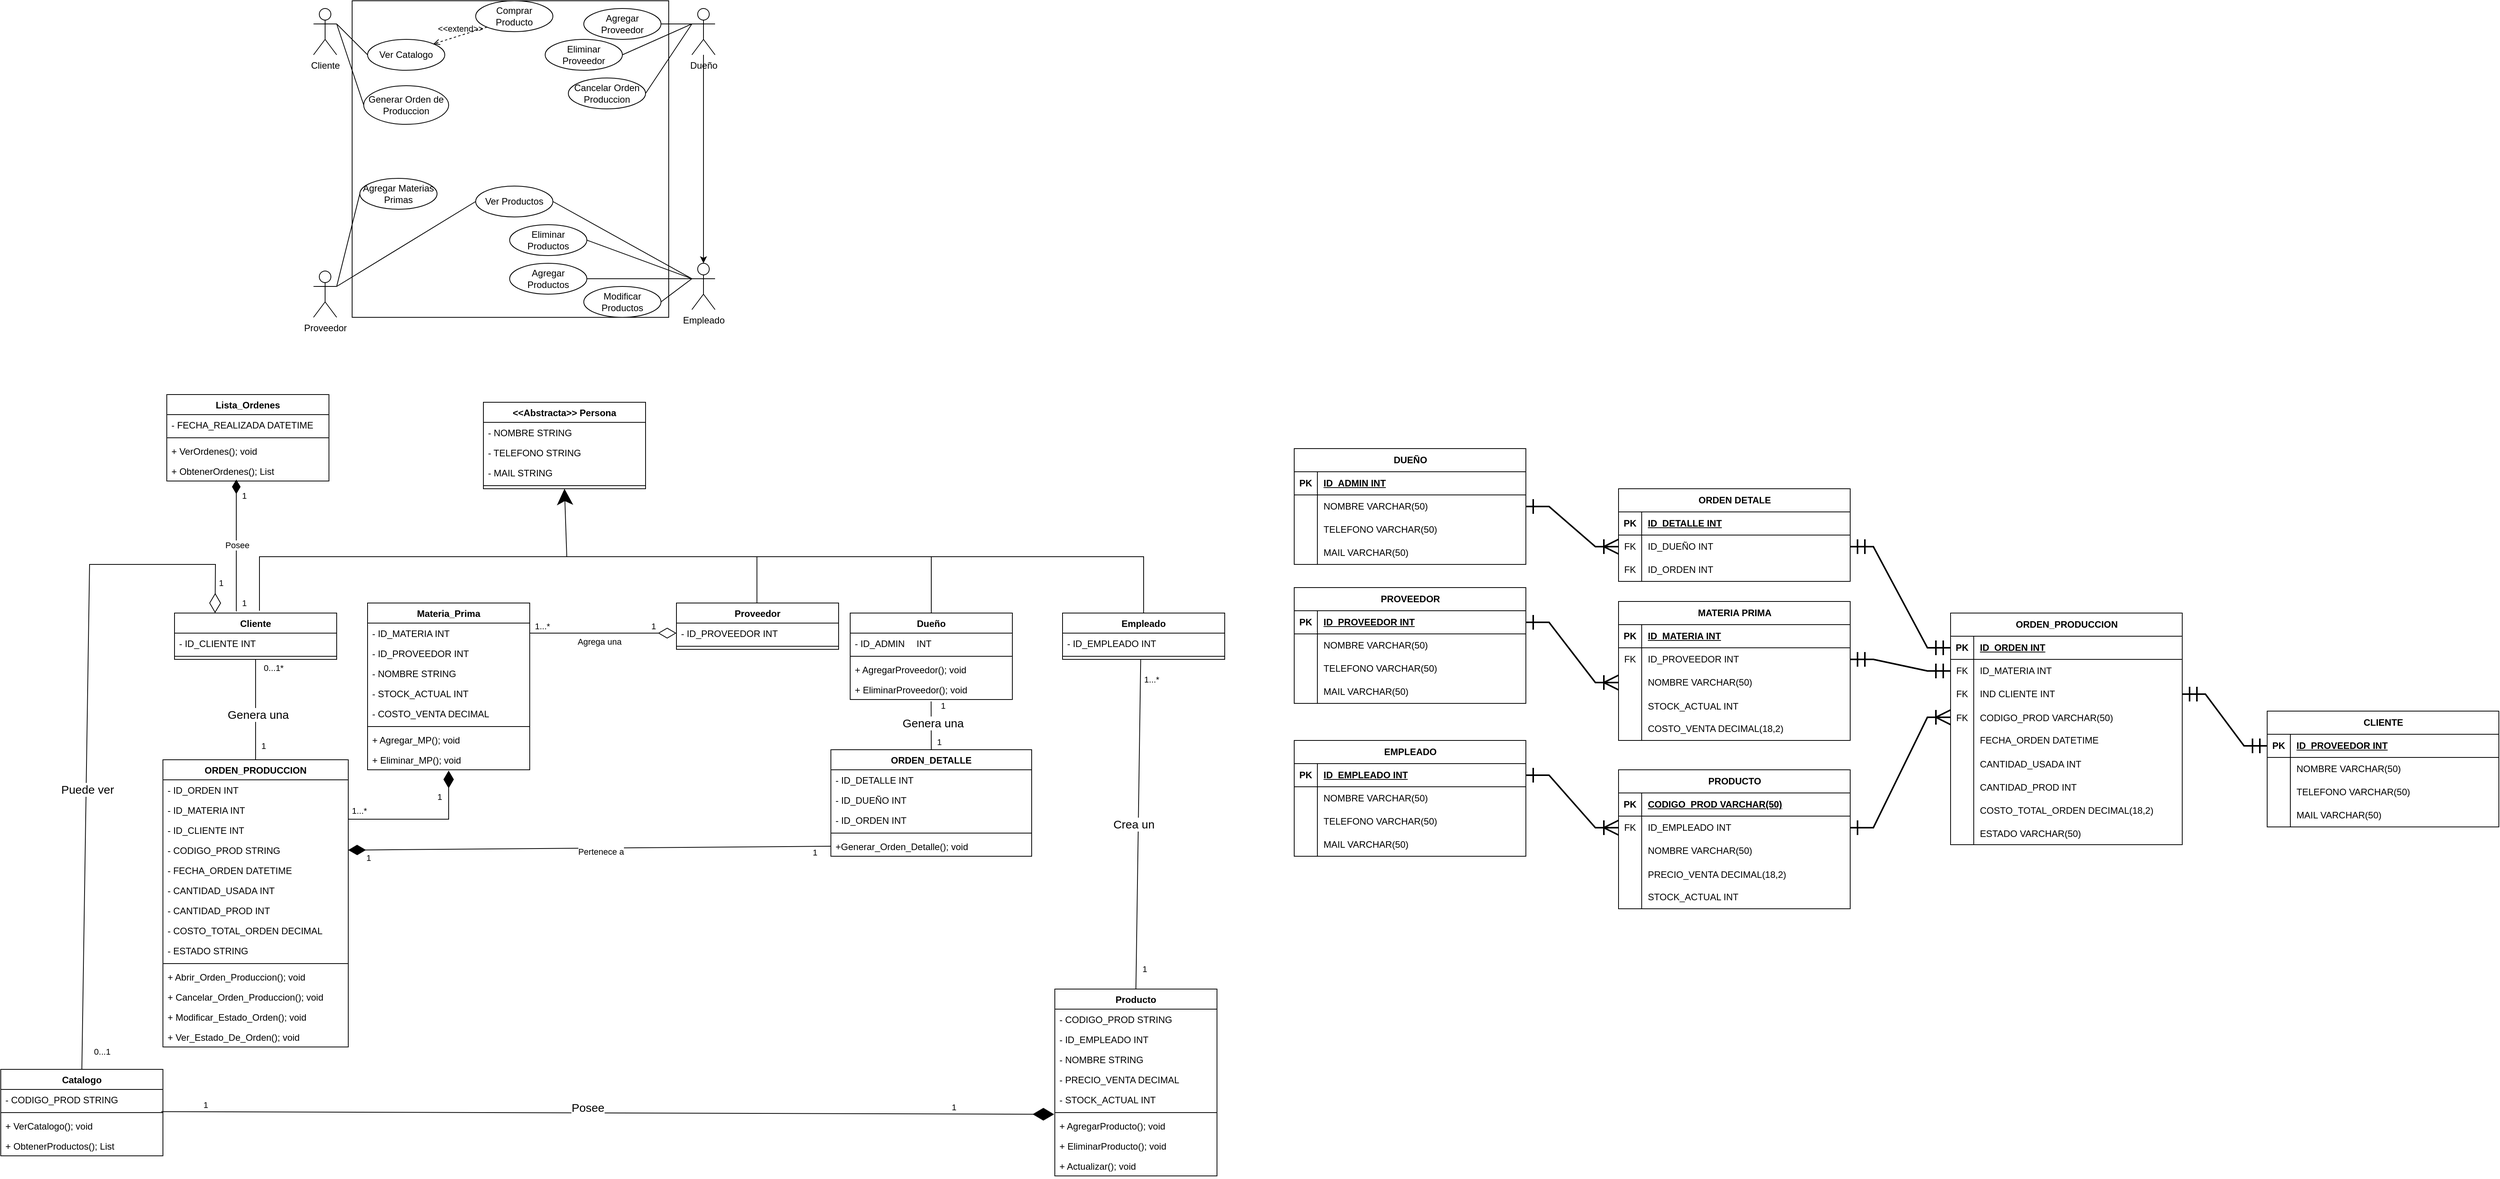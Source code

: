 <mxfile version="28.2.6">
  <diagram name="Página-1" id="F7H5FAH6ta0JqKPzLjqI">
    <mxGraphModel dx="2280" dy="775" grid="1" gridSize="10" guides="1" tooltips="1" connect="1" arrows="1" fold="1" page="1" pageScale="1" pageWidth="827" pageHeight="1169" math="0" shadow="0">
      <root>
        <mxCell id="0" />
        <mxCell id="1" parent="0" />
        <mxCell id="Jrpw4yKHG6xYPHrhW08s-1" value="" style="whiteSpace=wrap;html=1;aspect=fixed;" vertex="1" parent="1">
          <mxGeometry x="160" y="40" width="410" height="410" as="geometry" />
        </mxCell>
        <mxCell id="Jrpw4yKHG6xYPHrhW08s-2" value="Agregar&lt;div&gt;Proveedor&lt;/div&gt;" style="ellipse;whiteSpace=wrap;html=1;" vertex="1" parent="1">
          <mxGeometry x="460" y="50" width="100" height="40" as="geometry" />
        </mxCell>
        <mxCell id="Jrpw4yKHG6xYPHrhW08s-3" value="Proveedor" style="shape=umlActor;verticalLabelPosition=bottom;verticalAlign=top;html=1;outlineConnect=0;" vertex="1" parent="1">
          <mxGeometry x="110" y="390" width="30" height="60" as="geometry" />
        </mxCell>
        <mxCell id="Jrpw4yKHG6xYPHrhW08s-4" value="Dueño" style="shape=umlActor;verticalLabelPosition=bottom;verticalAlign=top;html=1;outlineConnect=0;" vertex="1" parent="1">
          <mxGeometry x="600" y="50" width="30" height="60" as="geometry" />
        </mxCell>
        <mxCell id="Jrpw4yKHG6xYPHrhW08s-5" value="Eliminar&lt;div&gt;Proveedor&lt;/div&gt;" style="ellipse;whiteSpace=wrap;html=1;" vertex="1" parent="1">
          <mxGeometry x="410" y="90" width="100" height="40" as="geometry" />
        </mxCell>
        <mxCell id="Jrpw4yKHG6xYPHrhW08s-6" value="" style="endArrow=none;html=1;rounded=0;entryX=0;entryY=0.333;entryDx=0;entryDy=0;entryPerimeter=0;exitX=1;exitY=0.5;exitDx=0;exitDy=0;" edge="1" parent="1" source="Jrpw4yKHG6xYPHrhW08s-2" target="Jrpw4yKHG6xYPHrhW08s-4">
          <mxGeometry width="50" height="50" relative="1" as="geometry">
            <mxPoint x="370" y="270" as="sourcePoint" />
            <mxPoint x="420" y="220" as="targetPoint" />
          </mxGeometry>
        </mxCell>
        <mxCell id="Jrpw4yKHG6xYPHrhW08s-7" value="" style="endArrow=none;html=1;rounded=0;entryX=0;entryY=0.333;entryDx=0;entryDy=0;entryPerimeter=0;exitX=1;exitY=0.5;exitDx=0;exitDy=0;" edge="1" parent="1" source="Jrpw4yKHG6xYPHrhW08s-5" target="Jrpw4yKHG6xYPHrhW08s-4">
          <mxGeometry width="50" height="50" relative="1" as="geometry">
            <mxPoint x="570" y="80" as="sourcePoint" />
            <mxPoint x="620" y="80" as="targetPoint" />
          </mxGeometry>
        </mxCell>
        <mxCell id="Jrpw4yKHG6xYPHrhW08s-8" value="&lt;div&gt;Agregar Productos&lt;/div&gt;" style="ellipse;whiteSpace=wrap;html=1;" vertex="1" parent="1">
          <mxGeometry x="364" y="380" width="100" height="40" as="geometry" />
        </mxCell>
        <mxCell id="Jrpw4yKHG6xYPHrhW08s-9" value="" style="endArrow=none;html=1;rounded=0;exitX=1;exitY=0.5;exitDx=0;exitDy=0;" edge="1" parent="1" source="Jrpw4yKHG6xYPHrhW08s-8">
          <mxGeometry width="50" height="50" relative="1" as="geometry">
            <mxPoint x="520" y="160" as="sourcePoint" />
            <mxPoint x="600" y="400" as="targetPoint" />
          </mxGeometry>
        </mxCell>
        <mxCell id="Jrpw4yKHG6xYPHrhW08s-10" value="&lt;div&gt;Eliminar Productos&lt;/div&gt;" style="ellipse;whiteSpace=wrap;html=1;" vertex="1" parent="1">
          <mxGeometry x="364" y="330" width="100" height="40" as="geometry" />
        </mxCell>
        <mxCell id="Jrpw4yKHG6xYPHrhW08s-11" value="&lt;div&gt;Agregar Materias Primas&lt;/div&gt;" style="ellipse;whiteSpace=wrap;html=1;" vertex="1" parent="1">
          <mxGeometry x="170" y="270" width="100" height="40" as="geometry" />
        </mxCell>
        <mxCell id="Jrpw4yKHG6xYPHrhW08s-12" value="" style="endArrow=none;html=1;rounded=0;entryX=0;entryY=0.5;entryDx=0;entryDy=0;" edge="1" parent="1" target="Jrpw4yKHG6xYPHrhW08s-11">
          <mxGeometry width="50" height="50" relative="1" as="geometry">
            <mxPoint x="140" y="410" as="sourcePoint" />
            <mxPoint x="200" y="410" as="targetPoint" />
          </mxGeometry>
        </mxCell>
        <mxCell id="Jrpw4yKHG6xYPHrhW08s-13" value="&lt;div&gt;Ver Productos&lt;/div&gt;" style="ellipse;whiteSpace=wrap;html=1;" vertex="1" parent="1">
          <mxGeometry x="320" y="280" width="100" height="40" as="geometry" />
        </mxCell>
        <mxCell id="Jrpw4yKHG6xYPHrhW08s-14" value="" style="endArrow=none;html=1;rounded=0;entryX=0;entryY=0.5;entryDx=0;entryDy=0;" edge="1" parent="1" target="Jrpw4yKHG6xYPHrhW08s-13">
          <mxGeometry width="50" height="50" relative="1" as="geometry">
            <mxPoint x="140" y="410" as="sourcePoint" />
            <mxPoint x="250" y="370" as="targetPoint" />
          </mxGeometry>
        </mxCell>
        <mxCell id="Jrpw4yKHG6xYPHrhW08s-15" value="" style="endArrow=none;html=1;rounded=0;exitX=1;exitY=0.5;exitDx=0;exitDy=0;entryX=0;entryY=0.333;entryDx=0;entryDy=0;entryPerimeter=0;" edge="1" parent="1" source="Jrpw4yKHG6xYPHrhW08s-10" target="Jrpw4yKHG6xYPHrhW08s-18">
          <mxGeometry width="50" height="50" relative="1" as="geometry">
            <mxPoint x="530" y="230" as="sourcePoint" />
            <mxPoint x="600" y="70" as="targetPoint" />
          </mxGeometry>
        </mxCell>
        <mxCell id="Jrpw4yKHG6xYPHrhW08s-16" value="&lt;div&gt;Modificar Productos&lt;/div&gt;" style="ellipse;whiteSpace=wrap;html=1;" vertex="1" parent="1">
          <mxGeometry x="460" y="410" width="100" height="40" as="geometry" />
        </mxCell>
        <mxCell id="Jrpw4yKHG6xYPHrhW08s-17" value="" style="endArrow=none;html=1;rounded=0;exitX=1;exitY=0.5;exitDx=0;exitDy=0;entryX=0;entryY=0.333;entryDx=0;entryDy=0;entryPerimeter=0;" edge="1" parent="1" source="Jrpw4yKHG6xYPHrhW08s-16" target="Jrpw4yKHG6xYPHrhW08s-18">
          <mxGeometry width="50" height="50" relative="1" as="geometry">
            <mxPoint x="520" y="320" as="sourcePoint" />
            <mxPoint x="640" y="180" as="targetPoint" />
          </mxGeometry>
        </mxCell>
        <mxCell id="Jrpw4yKHG6xYPHrhW08s-18" value="Empleado" style="shape=umlActor;verticalLabelPosition=bottom;verticalAlign=top;html=1;outlineConnect=0;" vertex="1" parent="1">
          <mxGeometry x="600" y="380" width="30" height="60" as="geometry" />
        </mxCell>
        <mxCell id="Jrpw4yKHG6xYPHrhW08s-19" style="edgeStyle=orthogonalEdgeStyle;rounded=0;orthogonalLoop=1;jettySize=auto;html=1;entryX=0.5;entryY=0;entryDx=0;entryDy=0;entryPerimeter=0;" edge="1" parent="1" source="Jrpw4yKHG6xYPHrhW08s-4" target="Jrpw4yKHG6xYPHrhW08s-18">
          <mxGeometry relative="1" as="geometry" />
        </mxCell>
        <mxCell id="Jrpw4yKHG6xYPHrhW08s-20" value="" style="endArrow=none;html=1;rounded=0;exitX=1;exitY=0.5;exitDx=0;exitDy=0;" edge="1" parent="1" source="Jrpw4yKHG6xYPHrhW08s-13">
          <mxGeometry width="50" height="50" relative="1" as="geometry">
            <mxPoint x="350" y="410" as="sourcePoint" />
            <mxPoint x="600" y="400" as="targetPoint" />
          </mxGeometry>
        </mxCell>
        <mxCell id="Jrpw4yKHG6xYPHrhW08s-21" value="Cliente" style="shape=umlActor;verticalLabelPosition=bottom;verticalAlign=top;html=1;outlineConnect=0;" vertex="1" parent="1">
          <mxGeometry x="110" y="50" width="30" height="60" as="geometry" />
        </mxCell>
        <mxCell id="Jrpw4yKHG6xYPHrhW08s-22" value="&lt;div&gt;Comprar Producto&lt;/div&gt;" style="ellipse;whiteSpace=wrap;html=1;" vertex="1" parent="1">
          <mxGeometry x="320" y="40" width="100" height="40" as="geometry" />
        </mxCell>
        <mxCell id="Jrpw4yKHG6xYPHrhW08s-23" value="&lt;div&gt;Cancelar Orden Produccion&lt;/div&gt;" style="ellipse;whiteSpace=wrap;html=1;" vertex="1" parent="1">
          <mxGeometry x="440" y="140" width="100" height="40" as="geometry" />
        </mxCell>
        <mxCell id="Jrpw4yKHG6xYPHrhW08s-24" value="" style="endArrow=none;html=1;rounded=0;exitX=1;exitY=0.5;exitDx=0;exitDy=0;" edge="1" parent="1" source="Jrpw4yKHG6xYPHrhW08s-23">
          <mxGeometry width="50" height="50" relative="1" as="geometry">
            <mxPoint x="550" y="240" as="sourcePoint" />
            <mxPoint x="600" y="70" as="targetPoint" />
          </mxGeometry>
        </mxCell>
        <mxCell id="Jrpw4yKHG6xYPHrhW08s-25" value="" style="endArrow=none;html=1;rounded=0;exitX=1;exitY=0.333;exitDx=0;exitDy=0;exitPerimeter=0;entryX=0;entryY=0.5;entryDx=0;entryDy=0;" edge="1" parent="1" source="Jrpw4yKHG6xYPHrhW08s-21" target="Jrpw4yKHG6xYPHrhW08s-26">
          <mxGeometry width="50" height="50" relative="1" as="geometry">
            <mxPoint x="210" y="120" as="sourcePoint" />
            <mxPoint x="260" y="170" as="targetPoint" />
          </mxGeometry>
        </mxCell>
        <mxCell id="Jrpw4yKHG6xYPHrhW08s-26" value="&lt;div&gt;Ver Catalogo&lt;/div&gt;" style="ellipse;whiteSpace=wrap;html=1;" vertex="1" parent="1">
          <mxGeometry x="180" y="90" width="100" height="40" as="geometry" />
        </mxCell>
        <mxCell id="Jrpw4yKHG6xYPHrhW08s-27" value="&amp;lt;&amp;lt;extend&amp;gt;&amp;gt;" style="html=1;verticalAlign=bottom;labelBackgroundColor=none;endArrow=open;endFill=0;dashed=1;rounded=0;exitX=0;exitY=1;exitDx=0;exitDy=0;entryX=1;entryY=0;entryDx=0;entryDy=0;" edge="1" parent="1" source="Jrpw4yKHG6xYPHrhW08s-22" target="Jrpw4yKHG6xYPHrhW08s-26">
          <mxGeometry width="160" relative="1" as="geometry">
            <mxPoint x="70" y="260" as="sourcePoint" />
            <mxPoint x="230" y="260" as="targetPoint" />
          </mxGeometry>
        </mxCell>
        <mxCell id="Jrpw4yKHG6xYPHrhW08s-28" value="Generar Orden de Produccion" style="ellipse;whiteSpace=wrap;html=1;" vertex="1" parent="1">
          <mxGeometry x="175" y="150" width="110" height="50" as="geometry" />
        </mxCell>
        <mxCell id="Jrpw4yKHG6xYPHrhW08s-29" value="" style="endArrow=none;html=1;rounded=0;exitX=1;exitY=0.333;exitDx=0;exitDy=0;exitPerimeter=0;entryX=0;entryY=0.5;entryDx=0;entryDy=0;" edge="1" parent="1" source="Jrpw4yKHG6xYPHrhW08s-21" target="Jrpw4yKHG6xYPHrhW08s-28">
          <mxGeometry width="50" height="50" relative="1" as="geometry">
            <mxPoint x="170" y="90" as="sourcePoint" />
            <mxPoint x="210" y="130" as="targetPoint" />
          </mxGeometry>
        </mxCell>
        <mxCell id="Jrpw4yKHG6xYPHrhW08s-30" value="Proveedor" style="swimlane;fontStyle=1;align=center;verticalAlign=top;childLayout=stackLayout;horizontal=1;startSize=26;horizontalStack=0;resizeParent=1;resizeParentMax=0;resizeLast=0;collapsible=1;marginBottom=0;whiteSpace=wrap;html=1;" vertex="1" parent="1">
          <mxGeometry x="580" y="820" width="210" height="60" as="geometry" />
        </mxCell>
        <mxCell id="Jrpw4yKHG6xYPHrhW08s-31" value="- ID_PROVEEDOR INT" style="text;strokeColor=none;fillColor=none;align=left;verticalAlign=top;spacingLeft=4;spacingRight=4;overflow=hidden;rotatable=0;points=[[0,0.5],[1,0.5]];portConstraint=eastwest;whiteSpace=wrap;html=1;" vertex="1" parent="Jrpw4yKHG6xYPHrhW08s-30">
          <mxGeometry y="26" width="210" height="26" as="geometry" />
        </mxCell>
        <mxCell id="Jrpw4yKHG6xYPHrhW08s-32" value="" style="line;strokeWidth=1;fillColor=none;align=left;verticalAlign=middle;spacingTop=-1;spacingLeft=3;spacingRight=3;rotatable=0;labelPosition=right;points=[];portConstraint=eastwest;strokeColor=inherit;" vertex="1" parent="Jrpw4yKHG6xYPHrhW08s-30">
          <mxGeometry y="52" width="210" height="8" as="geometry" />
        </mxCell>
        <mxCell id="Jrpw4yKHG6xYPHrhW08s-33" value="Materia_Prima" style="swimlane;fontStyle=1;align=center;verticalAlign=top;childLayout=stackLayout;horizontal=1;startSize=26;horizontalStack=0;resizeParent=1;resizeParentMax=0;resizeLast=0;collapsible=1;marginBottom=0;whiteSpace=wrap;html=1;" vertex="1" parent="1">
          <mxGeometry x="180" y="820" width="210" height="216" as="geometry" />
        </mxCell>
        <mxCell id="Jrpw4yKHG6xYPHrhW08s-34" value="- ID_MATERIA INT" style="text;strokeColor=none;fillColor=none;align=left;verticalAlign=top;spacingLeft=4;spacingRight=4;overflow=hidden;rotatable=0;points=[[0,0.5],[1,0.5]];portConstraint=eastwest;whiteSpace=wrap;html=1;" vertex="1" parent="Jrpw4yKHG6xYPHrhW08s-33">
          <mxGeometry y="26" width="210" height="26" as="geometry" />
        </mxCell>
        <mxCell id="Jrpw4yKHG6xYPHrhW08s-35" value="- ID_PROVEEDOR INT" style="text;strokeColor=none;fillColor=none;align=left;verticalAlign=top;spacingLeft=4;spacingRight=4;overflow=hidden;rotatable=0;points=[[0,0.5],[1,0.5]];portConstraint=eastwest;whiteSpace=wrap;html=1;" vertex="1" parent="Jrpw4yKHG6xYPHrhW08s-33">
          <mxGeometry y="52" width="210" height="26" as="geometry" />
        </mxCell>
        <mxCell id="Jrpw4yKHG6xYPHrhW08s-36" value="- NOMBRE STRING" style="text;strokeColor=none;fillColor=none;align=left;verticalAlign=top;spacingLeft=4;spacingRight=4;overflow=hidden;rotatable=0;points=[[0,0.5],[1,0.5]];portConstraint=eastwest;whiteSpace=wrap;html=1;" vertex="1" parent="Jrpw4yKHG6xYPHrhW08s-33">
          <mxGeometry y="78" width="210" height="26" as="geometry" />
        </mxCell>
        <mxCell id="Jrpw4yKHG6xYPHrhW08s-37" value="- STOCK_ACTUAL INT" style="text;strokeColor=none;fillColor=none;align=left;verticalAlign=top;spacingLeft=4;spacingRight=4;overflow=hidden;rotatable=0;points=[[0,0.5],[1,0.5]];portConstraint=eastwest;whiteSpace=wrap;html=1;" vertex="1" parent="Jrpw4yKHG6xYPHrhW08s-33">
          <mxGeometry y="104" width="210" height="26" as="geometry" />
        </mxCell>
        <mxCell id="Jrpw4yKHG6xYPHrhW08s-38" value="- COSTO_VENTA DECIMAL" style="text;strokeColor=none;fillColor=none;align=left;verticalAlign=top;spacingLeft=4;spacingRight=4;overflow=hidden;rotatable=0;points=[[0,0.5],[1,0.5]];portConstraint=eastwest;whiteSpace=wrap;html=1;" vertex="1" parent="Jrpw4yKHG6xYPHrhW08s-33">
          <mxGeometry y="130" width="210" height="26" as="geometry" />
        </mxCell>
        <mxCell id="Jrpw4yKHG6xYPHrhW08s-39" value="" style="line;strokeWidth=1;fillColor=none;align=left;verticalAlign=middle;spacingTop=-1;spacingLeft=3;spacingRight=3;rotatable=0;labelPosition=right;points=[];portConstraint=eastwest;strokeColor=inherit;" vertex="1" parent="Jrpw4yKHG6xYPHrhW08s-33">
          <mxGeometry y="156" width="210" height="8" as="geometry" />
        </mxCell>
        <mxCell id="Jrpw4yKHG6xYPHrhW08s-40" value="+ Agregar_MP(); void" style="text;strokeColor=none;fillColor=none;align=left;verticalAlign=top;spacingLeft=4;spacingRight=4;overflow=hidden;rotatable=0;points=[[0,0.5],[1,0.5]];portConstraint=eastwest;whiteSpace=wrap;html=1;" vertex="1" parent="Jrpw4yKHG6xYPHrhW08s-33">
          <mxGeometry y="164" width="210" height="26" as="geometry" />
        </mxCell>
        <mxCell id="Jrpw4yKHG6xYPHrhW08s-41" value="+ Eliminar_MP(); void" style="text;strokeColor=none;fillColor=none;align=left;verticalAlign=top;spacingLeft=4;spacingRight=4;overflow=hidden;rotatable=0;points=[[0,0.5],[1,0.5]];portConstraint=eastwest;whiteSpace=wrap;html=1;" vertex="1" parent="Jrpw4yKHG6xYPHrhW08s-33">
          <mxGeometry y="190" width="210" height="26" as="geometry" />
        </mxCell>
        <mxCell id="Jrpw4yKHG6xYPHrhW08s-42" value="Producto" style="swimlane;fontStyle=1;align=center;verticalAlign=top;childLayout=stackLayout;horizontal=1;startSize=26;horizontalStack=0;resizeParent=1;resizeParentMax=0;resizeLast=0;collapsible=1;marginBottom=0;whiteSpace=wrap;html=1;" vertex="1" parent="1">
          <mxGeometry x="1070" y="1320" width="210" height="242" as="geometry" />
        </mxCell>
        <mxCell id="Jrpw4yKHG6xYPHrhW08s-43" value="- CODIGO_PROD STRING" style="text;strokeColor=none;fillColor=none;align=left;verticalAlign=top;spacingLeft=4;spacingRight=4;overflow=hidden;rotatable=0;points=[[0,0.5],[1,0.5]];portConstraint=eastwest;whiteSpace=wrap;html=1;" vertex="1" parent="Jrpw4yKHG6xYPHrhW08s-42">
          <mxGeometry y="26" width="210" height="26" as="geometry" />
        </mxCell>
        <mxCell id="Jrpw4yKHG6xYPHrhW08s-44" value="- ID_EMPLEADO INT" style="text;strokeColor=none;fillColor=none;align=left;verticalAlign=top;spacingLeft=4;spacingRight=4;overflow=hidden;rotatable=0;points=[[0,0.5],[1,0.5]];portConstraint=eastwest;whiteSpace=wrap;html=1;" vertex="1" parent="Jrpw4yKHG6xYPHrhW08s-42">
          <mxGeometry y="52" width="210" height="26" as="geometry" />
        </mxCell>
        <mxCell id="Jrpw4yKHG6xYPHrhW08s-45" value="- NOMBRE STRING" style="text;strokeColor=none;fillColor=none;align=left;verticalAlign=top;spacingLeft=4;spacingRight=4;overflow=hidden;rotatable=0;points=[[0,0.5],[1,0.5]];portConstraint=eastwest;whiteSpace=wrap;html=1;" vertex="1" parent="Jrpw4yKHG6xYPHrhW08s-42">
          <mxGeometry y="78" width="210" height="26" as="geometry" />
        </mxCell>
        <mxCell id="Jrpw4yKHG6xYPHrhW08s-46" value="- PRECIO_VENTA DECIMAL" style="text;strokeColor=none;fillColor=none;align=left;verticalAlign=top;spacingLeft=4;spacingRight=4;overflow=hidden;rotatable=0;points=[[0,0.5],[1,0.5]];portConstraint=eastwest;whiteSpace=wrap;html=1;" vertex="1" parent="Jrpw4yKHG6xYPHrhW08s-42">
          <mxGeometry y="104" width="210" height="26" as="geometry" />
        </mxCell>
        <mxCell id="Jrpw4yKHG6xYPHrhW08s-47" value="- STOCK_ACTUAL INT" style="text;strokeColor=none;fillColor=none;align=left;verticalAlign=top;spacingLeft=4;spacingRight=4;overflow=hidden;rotatable=0;points=[[0,0.5],[1,0.5]];portConstraint=eastwest;whiteSpace=wrap;html=1;" vertex="1" parent="Jrpw4yKHG6xYPHrhW08s-42">
          <mxGeometry y="130" width="210" height="26" as="geometry" />
        </mxCell>
        <mxCell id="Jrpw4yKHG6xYPHrhW08s-48" value="" style="line;strokeWidth=1;fillColor=none;align=left;verticalAlign=middle;spacingTop=-1;spacingLeft=3;spacingRight=3;rotatable=0;labelPosition=right;points=[];portConstraint=eastwest;strokeColor=inherit;" vertex="1" parent="Jrpw4yKHG6xYPHrhW08s-42">
          <mxGeometry y="156" width="210" height="8" as="geometry" />
        </mxCell>
        <mxCell id="Jrpw4yKHG6xYPHrhW08s-49" value="+ AgregarProducto(); void" style="text;strokeColor=none;fillColor=none;align=left;verticalAlign=top;spacingLeft=4;spacingRight=4;overflow=hidden;rotatable=0;points=[[0,0.5],[1,0.5]];portConstraint=eastwest;whiteSpace=wrap;html=1;" vertex="1" parent="Jrpw4yKHG6xYPHrhW08s-42">
          <mxGeometry y="164" width="210" height="26" as="geometry" />
        </mxCell>
        <mxCell id="Jrpw4yKHG6xYPHrhW08s-50" value="+ EliminarProducto(); void" style="text;strokeColor=none;fillColor=none;align=left;verticalAlign=top;spacingLeft=4;spacingRight=4;overflow=hidden;rotatable=0;points=[[0,0.5],[1,0.5]];portConstraint=eastwest;whiteSpace=wrap;html=1;" vertex="1" parent="Jrpw4yKHG6xYPHrhW08s-42">
          <mxGeometry y="190" width="210" height="26" as="geometry" />
        </mxCell>
        <mxCell id="Jrpw4yKHG6xYPHrhW08s-51" value="+ Actualizar(); void" style="text;strokeColor=none;fillColor=none;align=left;verticalAlign=top;spacingLeft=4;spacingRight=4;overflow=hidden;rotatable=0;points=[[0,0.5],[1,0.5]];portConstraint=eastwest;whiteSpace=wrap;html=1;" vertex="1" parent="Jrpw4yKHG6xYPHrhW08s-42">
          <mxGeometry y="216" width="210" height="26" as="geometry" />
        </mxCell>
        <mxCell id="Jrpw4yKHG6xYPHrhW08s-52" value="ORDEN_PRODUCCION" style="swimlane;fontStyle=1;align=center;verticalAlign=top;childLayout=stackLayout;horizontal=1;startSize=26;horizontalStack=0;resizeParent=1;resizeParentMax=0;resizeLast=0;collapsible=1;marginBottom=0;whiteSpace=wrap;html=1;" vertex="1" parent="1">
          <mxGeometry x="-85" y="1023" width="240" height="372" as="geometry" />
        </mxCell>
        <mxCell id="Jrpw4yKHG6xYPHrhW08s-53" value="- ID_ORDEN INT" style="text;strokeColor=none;fillColor=none;align=left;verticalAlign=top;spacingLeft=4;spacingRight=4;overflow=hidden;rotatable=0;points=[[0,0.5],[1,0.5]];portConstraint=eastwest;whiteSpace=wrap;html=1;" vertex="1" parent="Jrpw4yKHG6xYPHrhW08s-52">
          <mxGeometry y="26" width="240" height="26" as="geometry" />
        </mxCell>
        <mxCell id="Jrpw4yKHG6xYPHrhW08s-54" value="- ID_MATERIA INT" style="text;strokeColor=none;fillColor=none;align=left;verticalAlign=top;spacingLeft=4;spacingRight=4;overflow=hidden;rotatable=0;points=[[0,0.5],[1,0.5]];portConstraint=eastwest;whiteSpace=wrap;html=1;" vertex="1" parent="Jrpw4yKHG6xYPHrhW08s-52">
          <mxGeometry y="52" width="240" height="26" as="geometry" />
        </mxCell>
        <mxCell id="Jrpw4yKHG6xYPHrhW08s-55" value="- ID_CLIENTE INT" style="text;strokeColor=none;fillColor=none;align=left;verticalAlign=top;spacingLeft=4;spacingRight=4;overflow=hidden;rotatable=0;points=[[0,0.5],[1,0.5]];portConstraint=eastwest;whiteSpace=wrap;html=1;" vertex="1" parent="Jrpw4yKHG6xYPHrhW08s-52">
          <mxGeometry y="78" width="240" height="26" as="geometry" />
        </mxCell>
        <mxCell id="Jrpw4yKHG6xYPHrhW08s-56" value="- CODIGO_PROD STRING" style="text;strokeColor=none;fillColor=none;align=left;verticalAlign=top;spacingLeft=4;spacingRight=4;overflow=hidden;rotatable=0;points=[[0,0.5],[1,0.5]];portConstraint=eastwest;whiteSpace=wrap;html=1;" vertex="1" parent="Jrpw4yKHG6xYPHrhW08s-52">
          <mxGeometry y="104" width="240" height="26" as="geometry" />
        </mxCell>
        <mxCell id="Jrpw4yKHG6xYPHrhW08s-57" value="- FECHA_ORDEN DATETIME" style="text;strokeColor=none;fillColor=none;align=left;verticalAlign=top;spacingLeft=4;spacingRight=4;overflow=hidden;rotatable=0;points=[[0,0.5],[1,0.5]];portConstraint=eastwest;whiteSpace=wrap;html=1;" vertex="1" parent="Jrpw4yKHG6xYPHrhW08s-52">
          <mxGeometry y="130" width="240" height="26" as="geometry" />
        </mxCell>
        <mxCell id="Jrpw4yKHG6xYPHrhW08s-58" value="- CANTIDAD_USADA INT" style="text;strokeColor=none;fillColor=none;align=left;verticalAlign=top;spacingLeft=4;spacingRight=4;overflow=hidden;rotatable=0;points=[[0,0.5],[1,0.5]];portConstraint=eastwest;whiteSpace=wrap;html=1;" vertex="1" parent="Jrpw4yKHG6xYPHrhW08s-52">
          <mxGeometry y="156" width="240" height="26" as="geometry" />
        </mxCell>
        <mxCell id="Jrpw4yKHG6xYPHrhW08s-59" value="- CANTIDAD_PROD INT" style="text;strokeColor=none;fillColor=none;align=left;verticalAlign=top;spacingLeft=4;spacingRight=4;overflow=hidden;rotatable=0;points=[[0,0.5],[1,0.5]];portConstraint=eastwest;whiteSpace=wrap;html=1;" vertex="1" parent="Jrpw4yKHG6xYPHrhW08s-52">
          <mxGeometry y="182" width="240" height="26" as="geometry" />
        </mxCell>
        <mxCell id="Jrpw4yKHG6xYPHrhW08s-60" value="- COSTO_TOTAL_ORDEN DECIMAL" style="text;strokeColor=none;fillColor=none;align=left;verticalAlign=top;spacingLeft=4;spacingRight=4;overflow=hidden;rotatable=0;points=[[0,0.5],[1,0.5]];portConstraint=eastwest;whiteSpace=wrap;html=1;" vertex="1" parent="Jrpw4yKHG6xYPHrhW08s-52">
          <mxGeometry y="208" width="240" height="26" as="geometry" />
        </mxCell>
        <mxCell id="Jrpw4yKHG6xYPHrhW08s-61" value="- ESTADO STRING" style="text;strokeColor=none;fillColor=none;align=left;verticalAlign=top;spacingLeft=4;spacingRight=4;overflow=hidden;rotatable=0;points=[[0,0.5],[1,0.5]];portConstraint=eastwest;whiteSpace=wrap;html=1;" vertex="1" parent="Jrpw4yKHG6xYPHrhW08s-52">
          <mxGeometry y="234" width="240" height="26" as="geometry" />
        </mxCell>
        <mxCell id="Jrpw4yKHG6xYPHrhW08s-62" value="" style="line;strokeWidth=1;fillColor=none;align=left;verticalAlign=middle;spacingTop=-1;spacingLeft=3;spacingRight=3;rotatable=0;labelPosition=right;points=[];portConstraint=eastwest;strokeColor=inherit;" vertex="1" parent="Jrpw4yKHG6xYPHrhW08s-52">
          <mxGeometry y="260" width="240" height="8" as="geometry" />
        </mxCell>
        <mxCell id="Jrpw4yKHG6xYPHrhW08s-63" value="+ Abrir_Orden_Produccion(); void" style="text;strokeColor=none;fillColor=none;align=left;verticalAlign=top;spacingLeft=4;spacingRight=4;overflow=hidden;rotatable=0;points=[[0,0.5],[1,0.5]];portConstraint=eastwest;whiteSpace=wrap;html=1;" vertex="1" parent="Jrpw4yKHG6xYPHrhW08s-52">
          <mxGeometry y="268" width="240" height="26" as="geometry" />
        </mxCell>
        <mxCell id="Jrpw4yKHG6xYPHrhW08s-64" value="+ Cancelar_Orden_Produccion(); void" style="text;strokeColor=none;fillColor=none;align=left;verticalAlign=top;spacingLeft=4;spacingRight=4;overflow=hidden;rotatable=0;points=[[0,0.5],[1,0.5]];portConstraint=eastwest;whiteSpace=wrap;html=1;" vertex="1" parent="Jrpw4yKHG6xYPHrhW08s-52">
          <mxGeometry y="294" width="240" height="26" as="geometry" />
        </mxCell>
        <mxCell id="Jrpw4yKHG6xYPHrhW08s-65" value="+ Modificar_Estado_Orden(); void" style="text;strokeColor=none;fillColor=none;align=left;verticalAlign=top;spacingLeft=4;spacingRight=4;overflow=hidden;rotatable=0;points=[[0,0.5],[1,0.5]];portConstraint=eastwest;whiteSpace=wrap;html=1;" vertex="1" parent="Jrpw4yKHG6xYPHrhW08s-52">
          <mxGeometry y="320" width="240" height="26" as="geometry" />
        </mxCell>
        <mxCell id="Jrpw4yKHG6xYPHrhW08s-66" value="+ Ver_Estado_De_Orden(); void" style="text;strokeColor=none;fillColor=none;align=left;verticalAlign=top;spacingLeft=4;spacingRight=4;overflow=hidden;rotatable=0;points=[[0,0.5],[1,0.5]];portConstraint=eastwest;whiteSpace=wrap;html=1;" vertex="1" parent="Jrpw4yKHG6xYPHrhW08s-52">
          <mxGeometry y="346" width="240" height="26" as="geometry" />
        </mxCell>
        <mxCell id="Jrpw4yKHG6xYPHrhW08s-67" value="ORDEN_DETALLE" style="swimlane;fontStyle=1;align=center;verticalAlign=top;childLayout=stackLayout;horizontal=1;startSize=26;horizontalStack=0;resizeParent=1;resizeParentMax=0;resizeLast=0;collapsible=1;marginBottom=0;whiteSpace=wrap;html=1;" vertex="1" parent="1">
          <mxGeometry x="780" y="1010" width="260" height="138" as="geometry" />
        </mxCell>
        <mxCell id="Jrpw4yKHG6xYPHrhW08s-68" value="- ID_DETALLE INT" style="text;strokeColor=none;fillColor=none;align=left;verticalAlign=top;spacingLeft=4;spacingRight=4;overflow=hidden;rotatable=0;points=[[0,0.5],[1,0.5]];portConstraint=eastwest;whiteSpace=wrap;html=1;" vertex="1" parent="Jrpw4yKHG6xYPHrhW08s-67">
          <mxGeometry y="26" width="260" height="26" as="geometry" />
        </mxCell>
        <mxCell id="Jrpw4yKHG6xYPHrhW08s-69" value="- ID_DUEÑO INT" style="text;strokeColor=none;fillColor=none;align=left;verticalAlign=top;spacingLeft=4;spacingRight=4;overflow=hidden;rotatable=0;points=[[0,0.5],[1,0.5]];portConstraint=eastwest;whiteSpace=wrap;html=1;" vertex="1" parent="Jrpw4yKHG6xYPHrhW08s-67">
          <mxGeometry y="52" width="260" height="26" as="geometry" />
        </mxCell>
        <mxCell id="Jrpw4yKHG6xYPHrhW08s-70" value="- ID_ORDEN INT" style="text;strokeColor=none;fillColor=none;align=left;verticalAlign=top;spacingLeft=4;spacingRight=4;overflow=hidden;rotatable=0;points=[[0,0.5],[1,0.5]];portConstraint=eastwest;whiteSpace=wrap;html=1;" vertex="1" parent="Jrpw4yKHG6xYPHrhW08s-67">
          <mxGeometry y="78" width="260" height="26" as="geometry" />
        </mxCell>
        <mxCell id="Jrpw4yKHG6xYPHrhW08s-71" value="" style="line;strokeWidth=1;fillColor=none;align=left;verticalAlign=middle;spacingTop=-1;spacingLeft=3;spacingRight=3;rotatable=0;labelPosition=right;points=[];portConstraint=eastwest;strokeColor=inherit;" vertex="1" parent="Jrpw4yKHG6xYPHrhW08s-67">
          <mxGeometry y="104" width="260" height="8" as="geometry" />
        </mxCell>
        <mxCell id="Jrpw4yKHG6xYPHrhW08s-72" value="+Generar_Orden_Detalle(); void" style="text;strokeColor=none;fillColor=none;align=left;verticalAlign=top;spacingLeft=4;spacingRight=4;overflow=hidden;rotatable=0;points=[[0,0.5],[1,0.5]];portConstraint=eastwest;whiteSpace=wrap;html=1;" vertex="1" parent="Jrpw4yKHG6xYPHrhW08s-67">
          <mxGeometry y="112" width="260" height="26" as="geometry" />
        </mxCell>
        <mxCell id="Jrpw4yKHG6xYPHrhW08s-73" value="Empleado" style="swimlane;fontStyle=1;align=center;verticalAlign=top;childLayout=stackLayout;horizontal=1;startSize=26;horizontalStack=0;resizeParent=1;resizeParentMax=0;resizeLast=0;collapsible=1;marginBottom=0;whiteSpace=wrap;html=1;" vertex="1" parent="1">
          <mxGeometry x="1080" y="833" width="210" height="60" as="geometry" />
        </mxCell>
        <mxCell id="Jrpw4yKHG6xYPHrhW08s-74" value="- ID_EMPLEADO INT" style="text;strokeColor=none;fillColor=none;align=left;verticalAlign=top;spacingLeft=4;spacingRight=4;overflow=hidden;rotatable=0;points=[[0,0.5],[1,0.5]];portConstraint=eastwest;whiteSpace=wrap;html=1;" vertex="1" parent="Jrpw4yKHG6xYPHrhW08s-73">
          <mxGeometry y="26" width="210" height="26" as="geometry" />
        </mxCell>
        <mxCell id="Jrpw4yKHG6xYPHrhW08s-75" value="" style="line;strokeWidth=1;fillColor=none;align=left;verticalAlign=middle;spacingTop=-1;spacingLeft=3;spacingRight=3;rotatable=0;labelPosition=right;points=[];portConstraint=eastwest;strokeColor=inherit;" vertex="1" parent="Jrpw4yKHG6xYPHrhW08s-73">
          <mxGeometry y="52" width="210" height="8" as="geometry" />
        </mxCell>
        <mxCell id="Jrpw4yKHG6xYPHrhW08s-76" value="Cliente" style="swimlane;fontStyle=1;align=center;verticalAlign=top;childLayout=stackLayout;horizontal=1;startSize=26;horizontalStack=0;resizeParent=1;resizeParentMax=0;resizeLast=0;collapsible=1;marginBottom=0;whiteSpace=wrap;html=1;" vertex="1" parent="1">
          <mxGeometry x="-70" y="833" width="210" height="60" as="geometry" />
        </mxCell>
        <mxCell id="Jrpw4yKHG6xYPHrhW08s-77" value="- ID_CLIENTE&lt;span style=&quot;white-space: pre;&quot;&gt;&#x9;&lt;/span&gt;INT" style="text;strokeColor=none;fillColor=none;align=left;verticalAlign=top;spacingLeft=4;spacingRight=4;overflow=hidden;rotatable=0;points=[[0,0.5],[1,0.5]];portConstraint=eastwest;whiteSpace=wrap;html=1;" vertex="1" parent="Jrpw4yKHG6xYPHrhW08s-76">
          <mxGeometry y="26" width="210" height="26" as="geometry" />
        </mxCell>
        <mxCell id="Jrpw4yKHG6xYPHrhW08s-78" value="" style="line;strokeWidth=1;fillColor=none;align=left;verticalAlign=middle;spacingTop=-1;spacingLeft=3;spacingRight=3;rotatable=0;labelPosition=right;points=[];portConstraint=eastwest;strokeColor=inherit;" vertex="1" parent="Jrpw4yKHG6xYPHrhW08s-76">
          <mxGeometry y="52" width="210" height="8" as="geometry" />
        </mxCell>
        <mxCell id="Jrpw4yKHG6xYPHrhW08s-79" value="Dueño" style="swimlane;fontStyle=1;align=center;verticalAlign=top;childLayout=stackLayout;horizontal=1;startSize=26;horizontalStack=0;resizeParent=1;resizeParentMax=0;resizeLast=0;collapsible=1;marginBottom=0;whiteSpace=wrap;html=1;" vertex="1" parent="1">
          <mxGeometry x="805" y="833" width="210" height="112" as="geometry" />
        </mxCell>
        <mxCell id="Jrpw4yKHG6xYPHrhW08s-80" value="- ID_ADMIN&lt;span style=&quot;white-space: pre;&quot;&gt;&#x9;&lt;/span&gt;INT" style="text;strokeColor=none;fillColor=none;align=left;verticalAlign=top;spacingLeft=4;spacingRight=4;overflow=hidden;rotatable=0;points=[[0,0.5],[1,0.5]];portConstraint=eastwest;whiteSpace=wrap;html=1;" vertex="1" parent="Jrpw4yKHG6xYPHrhW08s-79">
          <mxGeometry y="26" width="210" height="26" as="geometry" />
        </mxCell>
        <mxCell id="Jrpw4yKHG6xYPHrhW08s-81" value="" style="line;strokeWidth=1;fillColor=none;align=left;verticalAlign=middle;spacingTop=-1;spacingLeft=3;spacingRight=3;rotatable=0;labelPosition=right;points=[];portConstraint=eastwest;strokeColor=inherit;" vertex="1" parent="Jrpw4yKHG6xYPHrhW08s-79">
          <mxGeometry y="52" width="210" height="8" as="geometry" />
        </mxCell>
        <mxCell id="Jrpw4yKHG6xYPHrhW08s-82" value="+ AgregarProveedor(); void" style="text;strokeColor=none;fillColor=none;align=left;verticalAlign=top;spacingLeft=4;spacingRight=4;overflow=hidden;rotatable=0;points=[[0,0.5],[1,0.5]];portConstraint=eastwest;whiteSpace=wrap;html=1;" vertex="1" parent="Jrpw4yKHG6xYPHrhW08s-79">
          <mxGeometry y="60" width="210" height="26" as="geometry" />
        </mxCell>
        <mxCell id="Jrpw4yKHG6xYPHrhW08s-83" value="+ EliminarProveedor(); void" style="text;strokeColor=none;fillColor=none;align=left;verticalAlign=top;spacingLeft=4;spacingRight=4;overflow=hidden;rotatable=0;points=[[0,0.5],[1,0.5]];portConstraint=eastwest;whiteSpace=wrap;html=1;" vertex="1" parent="Jrpw4yKHG6xYPHrhW08s-79">
          <mxGeometry y="86" width="210" height="26" as="geometry" />
        </mxCell>
        <mxCell id="Jrpw4yKHG6xYPHrhW08s-84" value="&lt;div style=&quot;&quot;&gt;&lt;span style=&quot;background-color: transparent; color: light-dark(rgb(0, 0, 0), rgb(255, 255, 255));&quot;&gt;&amp;lt;&amp;lt;Abstracta&amp;gt;&amp;gt;&amp;nbsp;&lt;/span&gt;&lt;span style=&quot;background-color: transparent; color: light-dark(rgb(0, 0, 0), rgb(255, 255, 255));&quot;&gt;Persona&lt;/span&gt;&lt;/div&gt;" style="swimlane;fontStyle=1;align=center;verticalAlign=top;childLayout=stackLayout;horizontal=1;startSize=26;horizontalStack=0;resizeParent=1;resizeParentMax=0;resizeLast=0;collapsible=1;marginBottom=0;whiteSpace=wrap;html=1;swimlaneLine=1;fillColor=default;" vertex="1" parent="1">
          <mxGeometry x="330" y="560" width="210" height="112" as="geometry">
            <mxRectangle x="840" y="370" width="120" height="40" as="alternateBounds" />
          </mxGeometry>
        </mxCell>
        <mxCell id="Jrpw4yKHG6xYPHrhW08s-86" value="- NOMBRE STRING" style="text;strokeColor=none;fillColor=none;align=left;verticalAlign=top;spacingLeft=4;spacingRight=4;overflow=hidden;rotatable=0;points=[[0,0.5],[1,0.5]];portConstraint=eastwest;whiteSpace=wrap;html=1;" vertex="1" parent="Jrpw4yKHG6xYPHrhW08s-84">
          <mxGeometry y="26" width="210" height="26" as="geometry" />
        </mxCell>
        <mxCell id="Jrpw4yKHG6xYPHrhW08s-87" value="- TELEFONO STRING" style="text;strokeColor=none;fillColor=none;align=left;verticalAlign=top;spacingLeft=4;spacingRight=4;overflow=hidden;rotatable=0;points=[[0,0.5],[1,0.5]];portConstraint=eastwest;whiteSpace=wrap;html=1;" vertex="1" parent="Jrpw4yKHG6xYPHrhW08s-84">
          <mxGeometry y="52" width="210" height="26" as="geometry" />
        </mxCell>
        <mxCell id="Jrpw4yKHG6xYPHrhW08s-88" value="- MAIL STRING" style="text;strokeColor=none;fillColor=none;align=left;verticalAlign=top;spacingLeft=4;spacingRight=4;overflow=hidden;rotatable=0;points=[[0,0.5],[1,0.5]];portConstraint=eastwest;whiteSpace=wrap;html=1;" vertex="1" parent="Jrpw4yKHG6xYPHrhW08s-84">
          <mxGeometry y="78" width="210" height="26" as="geometry" />
        </mxCell>
        <mxCell id="Jrpw4yKHG6xYPHrhW08s-89" value="" style="line;strokeWidth=1;fillColor=none;align=left;verticalAlign=middle;spacingTop=-1;spacingLeft=3;spacingRight=3;rotatable=0;labelPosition=right;points=[];portConstraint=eastwest;strokeColor=inherit;" vertex="1" parent="Jrpw4yKHG6xYPHrhW08s-84">
          <mxGeometry y="104" width="210" height="8" as="geometry" />
        </mxCell>
        <mxCell id="Jrpw4yKHG6xYPHrhW08s-90" value="" style="endArrow=none;html=1;rounded=0;exitX=0.5;exitY=0;exitDx=0;exitDy=0;" edge="1" parent="1" source="Jrpw4yKHG6xYPHrhW08s-73">
          <mxGeometry width="50" height="50" relative="1" as="geometry">
            <mxPoint x="420" y="830" as="sourcePoint" />
            <mxPoint x="370" y="760" as="targetPoint" />
            <Array as="points">
              <mxPoint x="1185" y="760" />
            </Array>
          </mxGeometry>
        </mxCell>
        <mxCell id="Jrpw4yKHG6xYPHrhW08s-91" value="" style="endArrow=none;html=1;rounded=0;exitX=0.5;exitY=0;exitDx=0;exitDy=0;" edge="1" parent="1" source="Jrpw4yKHG6xYPHrhW08s-79">
          <mxGeometry width="50" height="50" relative="1" as="geometry">
            <mxPoint x="890" y="830" as="sourcePoint" />
            <mxPoint x="40" y="830" as="targetPoint" />
            <Array as="points">
              <mxPoint x="910" y="760" />
              <mxPoint x="40" y="760" />
            </Array>
          </mxGeometry>
        </mxCell>
        <mxCell id="Jrpw4yKHG6xYPHrhW08s-92" value="" style="endArrow=none;html=1;rounded=0;exitX=0.5;exitY=0;exitDx=0;exitDy=0;entryX=0.482;entryY=1;entryDx=0;entryDy=0;entryPerimeter=0;startArrow=none;startFill=0;" edge="1" parent="1" source="Jrpw4yKHG6xYPHrhW08s-42" target="Jrpw4yKHG6xYPHrhW08s-75">
          <mxGeometry width="50" height="50" relative="1" as="geometry">
            <mxPoint x="440" y="1080" as="sourcePoint" />
            <mxPoint x="366.22" y="909.146" as="targetPoint" />
          </mxGeometry>
        </mxCell>
        <mxCell id="Jrpw4yKHG6xYPHrhW08s-93" value="1...*" style="edgeLabel;html=1;align=center;verticalAlign=middle;resizable=0;points=[];" vertex="1" connectable="0" parent="Jrpw4yKHG6xYPHrhW08s-92">
          <mxGeometry x="0.831" y="-4" relative="1" as="geometry">
            <mxPoint x="10" y="-10" as="offset" />
          </mxGeometry>
        </mxCell>
        <mxCell id="Jrpw4yKHG6xYPHrhW08s-94" value="1" style="edgeLabel;html=1;align=center;verticalAlign=middle;resizable=0;points=[];" vertex="1" connectable="0" parent="Jrpw4yKHG6xYPHrhW08s-92">
          <mxGeometry x="-0.787" y="-2" relative="1" as="geometry">
            <mxPoint x="8" y="19" as="offset" />
          </mxGeometry>
        </mxCell>
        <mxCell id="Jrpw4yKHG6xYPHrhW08s-95" value="Crea un" style="edgeLabel;html=1;align=center;verticalAlign=middle;resizable=0;points=[];rotation=0;fontSize=15;" vertex="1" connectable="0" parent="Jrpw4yKHG6xYPHrhW08s-92">
          <mxGeometry x="0.028" y="2" relative="1" as="geometry">
            <mxPoint x="-4" y="5" as="offset" />
          </mxGeometry>
        </mxCell>
        <mxCell id="Jrpw4yKHG6xYPHrhW08s-96" value="" style="endArrow=none;html=1;rounded=0;exitX=0.5;exitY=0;exitDx=0;exitDy=0;entryX=0.5;entryY=1;entryDx=0;entryDy=0;startArrow=none;startFill=0;" edge="1" parent="1" source="Jrpw4yKHG6xYPHrhW08s-52" target="Jrpw4yKHG6xYPHrhW08s-76">
          <mxGeometry width="50" height="50" relative="1" as="geometry">
            <mxPoint x="424" y="1111" as="sourcePoint" />
            <mxPoint x="33.53" y="923.758" as="targetPoint" />
          </mxGeometry>
        </mxCell>
        <mxCell id="Jrpw4yKHG6xYPHrhW08s-97" value="0...1*" style="edgeLabel;html=1;align=center;verticalAlign=middle;resizable=0;points=[];" vertex="1" connectable="0" parent="Jrpw4yKHG6xYPHrhW08s-96">
          <mxGeometry x="0.831" y="-4" relative="1" as="geometry">
            <mxPoint x="19" as="offset" />
          </mxGeometry>
        </mxCell>
        <mxCell id="Jrpw4yKHG6xYPHrhW08s-98" value="1" style="edgeLabel;html=1;align=center;verticalAlign=middle;resizable=0;points=[];" vertex="1" connectable="0" parent="Jrpw4yKHG6xYPHrhW08s-96">
          <mxGeometry x="-0.787" y="-2" relative="1" as="geometry">
            <mxPoint x="8" y="-4" as="offset" />
          </mxGeometry>
        </mxCell>
        <mxCell id="Jrpw4yKHG6xYPHrhW08s-99" value="&lt;font style=&quot;font-size: 15px;&quot;&gt;Genera una&lt;/font&gt;" style="edgeLabel;html=1;align=center;verticalAlign=middle;resizable=0;points=[];" vertex="1" connectable="0" parent="Jrpw4yKHG6xYPHrhW08s-96">
          <mxGeometry x="-0.083" y="-3" relative="1" as="geometry">
            <mxPoint as="offset" />
          </mxGeometry>
        </mxCell>
        <mxCell id="Jrpw4yKHG6xYPHrhW08s-100" value="" style="endArrow=none;html=1;rounded=0;exitX=0.5;exitY=0;exitDx=0;exitDy=0;entryX=0.499;entryY=1.096;entryDx=0;entryDy=0;entryPerimeter=0;startArrow=none;startFill=0;" edge="1" parent="1" source="Jrpw4yKHG6xYPHrhW08s-67" target="Jrpw4yKHG6xYPHrhW08s-83">
          <mxGeometry width="50" height="50" relative="1" as="geometry">
            <mxPoint x="601" y="1065" as="sourcePoint" />
            <mxPoint x="600" y="950" as="targetPoint" />
          </mxGeometry>
        </mxCell>
        <mxCell id="Jrpw4yKHG6xYPHrhW08s-101" value="1" style="edgeLabel;html=1;align=center;verticalAlign=middle;resizable=0;points=[];" vertex="1" connectable="0" parent="Jrpw4yKHG6xYPHrhW08s-100">
          <mxGeometry x="0.831" y="-4" relative="1" as="geometry">
            <mxPoint x="11" as="offset" />
          </mxGeometry>
        </mxCell>
        <mxCell id="Jrpw4yKHG6xYPHrhW08s-102" value="1" style="edgeLabel;html=1;align=center;verticalAlign=middle;resizable=0;points=[];" vertex="1" connectable="0" parent="Jrpw4yKHG6xYPHrhW08s-100">
          <mxGeometry x="-0.787" y="-2" relative="1" as="geometry">
            <mxPoint x="8" y="-4" as="offset" />
          </mxGeometry>
        </mxCell>
        <mxCell id="Jrpw4yKHG6xYPHrhW08s-103" value="&lt;font style=&quot;font-size: 15px;&quot;&gt;Genera una&lt;/font&gt;" style="edgeLabel;html=1;align=center;verticalAlign=middle;resizable=0;points=[];" vertex="1" connectable="0" parent="Jrpw4yKHG6xYPHrhW08s-100">
          <mxGeometry x="0.138" y="-2" relative="1" as="geometry">
            <mxPoint as="offset" />
          </mxGeometry>
        </mxCell>
        <mxCell id="Jrpw4yKHG6xYPHrhW08s-104" value="Catalogo" style="swimlane;fontStyle=1;align=center;verticalAlign=top;childLayout=stackLayout;horizontal=1;startSize=26;horizontalStack=0;resizeParent=1;resizeParentMax=0;resizeLast=0;collapsible=1;marginBottom=0;whiteSpace=wrap;html=1;" vertex="1" parent="1">
          <mxGeometry x="-295" y="1424" width="210" height="112" as="geometry" />
        </mxCell>
        <mxCell id="Jrpw4yKHG6xYPHrhW08s-105" value="- CODIGO_PROD STRING" style="text;strokeColor=none;fillColor=none;align=left;verticalAlign=top;spacingLeft=4;spacingRight=4;overflow=hidden;rotatable=0;points=[[0,0.5],[1,0.5]];portConstraint=eastwest;whiteSpace=wrap;html=1;" vertex="1" parent="Jrpw4yKHG6xYPHrhW08s-104">
          <mxGeometry y="26" width="210" height="26" as="geometry" />
        </mxCell>
        <mxCell id="Jrpw4yKHG6xYPHrhW08s-106" value="" style="line;strokeWidth=1;fillColor=none;align=left;verticalAlign=middle;spacingTop=-1;spacingLeft=3;spacingRight=3;rotatable=0;labelPosition=right;points=[];portConstraint=eastwest;strokeColor=inherit;" vertex="1" parent="Jrpw4yKHG6xYPHrhW08s-104">
          <mxGeometry y="52" width="210" height="8" as="geometry" />
        </mxCell>
        <mxCell id="Jrpw4yKHG6xYPHrhW08s-107" value="+ VerCatalogo(); void" style="text;strokeColor=none;fillColor=none;align=left;verticalAlign=top;spacingLeft=4;spacingRight=4;overflow=hidden;rotatable=0;points=[[0,0.5],[1,0.5]];portConstraint=eastwest;whiteSpace=wrap;html=1;" vertex="1" parent="Jrpw4yKHG6xYPHrhW08s-104">
          <mxGeometry y="60" width="210" height="26" as="geometry" />
        </mxCell>
        <mxCell id="Jrpw4yKHG6xYPHrhW08s-312" value="+ ObtenerProductos(); List" style="text;strokeColor=none;fillColor=none;align=left;verticalAlign=top;spacingLeft=4;spacingRight=4;overflow=hidden;rotatable=0;points=[[0,0.5],[1,0.5]];portConstraint=eastwest;whiteSpace=wrap;html=1;" vertex="1" parent="Jrpw4yKHG6xYPHrhW08s-104">
          <mxGeometry y="86" width="210" height="26" as="geometry" />
        </mxCell>
        <mxCell id="Jrpw4yKHG6xYPHrhW08s-108" value="" style="endArrow=none;html=1;rounded=0;exitX=0.25;exitY=0;exitDx=0;exitDy=0;startArrow=diamondThin;startFill=0;startSize=23;entryX=0.5;entryY=0;entryDx=0;entryDy=0;" edge="1" parent="1" source="Jrpw4yKHG6xYPHrhW08s-76" target="Jrpw4yKHG6xYPHrhW08s-104">
          <mxGeometry width="50" height="50" relative="1" as="geometry">
            <mxPoint x="97.5" y="830" as="sourcePoint" />
            <mxPoint x="-180" y="916" as="targetPoint" />
            <Array as="points">
              <mxPoint x="-17" y="770" />
              <mxPoint x="-180" y="770" />
            </Array>
          </mxGeometry>
        </mxCell>
        <mxCell id="Jrpw4yKHG6xYPHrhW08s-109" value="0...1" style="edgeLabel;html=1;align=center;verticalAlign=middle;resizable=0;points=[];" vertex="1" connectable="0" parent="Jrpw4yKHG6xYPHrhW08s-108">
          <mxGeometry x="0.883" relative="1" as="geometry">
            <mxPoint x="25" y="28" as="offset" />
          </mxGeometry>
        </mxCell>
        <mxCell id="Jrpw4yKHG6xYPHrhW08s-110" value="1" style="edgeLabel;html=1;align=center;verticalAlign=middle;resizable=0;points=[];" vertex="1" connectable="0" parent="Jrpw4yKHG6xYPHrhW08s-108">
          <mxGeometry x="-0.911" y="1" relative="1" as="geometry">
            <mxPoint x="8" as="offset" />
          </mxGeometry>
        </mxCell>
        <mxCell id="Jrpw4yKHG6xYPHrhW08s-111" value="Puede ver" style="edgeLabel;html=1;align=center;verticalAlign=middle;resizable=0;points=[];fontSize=15;" vertex="1" connectable="0" parent="Jrpw4yKHG6xYPHrhW08s-108">
          <mxGeometry x="0.38" y="1" relative="1" as="geometry">
            <mxPoint x="2" y="-91" as="offset" />
          </mxGeometry>
        </mxCell>
        <mxCell id="Jrpw4yKHG6xYPHrhW08s-112" value="" style="endArrow=diamondThin;html=1;rounded=0;entryX=-0.004;entryY=1.238;entryDx=0;entryDy=0;endFill=1;endSize=25;exitX=0.99;exitY=0.104;exitDx=0;exitDy=0;entryPerimeter=0;exitPerimeter=0;" edge="1" parent="1" target="Jrpw4yKHG6xYPHrhW08s-47">
          <mxGeometry width="50" height="50" relative="1" as="geometry">
            <mxPoint x="-87.1" y="1478.704" as="sourcePoint" />
            <mxPoint x="370" y="1200" as="targetPoint" />
          </mxGeometry>
        </mxCell>
        <mxCell id="Jrpw4yKHG6xYPHrhW08s-113" value="1" style="edgeLabel;html=1;align=center;verticalAlign=middle;resizable=0;points=[];" vertex="1" connectable="0" parent="Jrpw4yKHG6xYPHrhW08s-112">
          <mxGeometry x="0.777" y="-3" relative="1" as="geometry">
            <mxPoint x="-2" y="-12" as="offset" />
          </mxGeometry>
        </mxCell>
        <mxCell id="Jrpw4yKHG6xYPHrhW08s-114" value="1" style="edgeLabel;html=1;align=center;verticalAlign=middle;resizable=0;points=[];" vertex="1" connectable="0" parent="Jrpw4yKHG6xYPHrhW08s-112">
          <mxGeometry x="-0.935" y="3" relative="1" as="geometry">
            <mxPoint x="19" y="-6" as="offset" />
          </mxGeometry>
        </mxCell>
        <mxCell id="Jrpw4yKHG6xYPHrhW08s-115" value="Posee" style="edgeLabel;html=1;align=center;verticalAlign=middle;resizable=0;points=[];fontSize=15;" vertex="1" connectable="0" parent="Jrpw4yKHG6xYPHrhW08s-112">
          <mxGeometry x="-0.065" y="1" relative="1" as="geometry">
            <mxPoint x="11" y="-7" as="offset" />
          </mxGeometry>
        </mxCell>
        <mxCell id="Jrpw4yKHG6xYPHrhW08s-116" value="" style="endArrow=classic;html=1;rounded=0;entryX=0.5;entryY=1;entryDx=0;entryDy=0;endSize=18;" edge="1" parent="1" target="Jrpw4yKHG6xYPHrhW08s-84">
          <mxGeometry width="50" height="50" relative="1" as="geometry">
            <mxPoint x="438" y="760" as="sourcePoint" />
            <mxPoint x="437.52" y="717.146" as="targetPoint" />
          </mxGeometry>
        </mxCell>
        <mxCell id="Jrpw4yKHG6xYPHrhW08s-117" value="" style="endArrow=none;html=1;rounded=0;exitX=0.5;exitY=0;exitDx=0;exitDy=0;" edge="1" parent="1">
          <mxGeometry width="50" height="50" relative="1" as="geometry">
            <mxPoint x="684.23" y="820" as="sourcePoint" />
            <mxPoint x="684.23" y="760" as="targetPoint" />
          </mxGeometry>
        </mxCell>
        <mxCell id="Jrpw4yKHG6xYPHrhW08s-118" value="Lista_Ordenes" style="swimlane;fontStyle=1;align=center;verticalAlign=top;childLayout=stackLayout;horizontal=1;startSize=26;horizontalStack=0;resizeParent=1;resizeParentMax=0;resizeLast=0;collapsible=1;marginBottom=0;whiteSpace=wrap;html=1;" vertex="1" parent="1">
          <mxGeometry x="-80" y="550" width="210" height="112" as="geometry" />
        </mxCell>
        <mxCell id="Jrpw4yKHG6xYPHrhW08s-119" value="- FECHA_REALIZADA DATETIME" style="text;strokeColor=none;fillColor=none;align=left;verticalAlign=top;spacingLeft=4;spacingRight=4;overflow=hidden;rotatable=0;points=[[0,0.5],[1,0.5]];portConstraint=eastwest;whiteSpace=wrap;html=1;" vertex="1" parent="Jrpw4yKHG6xYPHrhW08s-118">
          <mxGeometry y="26" width="210" height="26" as="geometry" />
        </mxCell>
        <mxCell id="Jrpw4yKHG6xYPHrhW08s-120" value="" style="line;strokeWidth=1;fillColor=none;align=left;verticalAlign=middle;spacingTop=-1;spacingLeft=3;spacingRight=3;rotatable=0;labelPosition=right;points=[];portConstraint=eastwest;strokeColor=inherit;" vertex="1" parent="Jrpw4yKHG6xYPHrhW08s-118">
          <mxGeometry y="52" width="210" height="8" as="geometry" />
        </mxCell>
        <mxCell id="Jrpw4yKHG6xYPHrhW08s-121" value="+ VerOrdenes(); void" style="text;strokeColor=none;fillColor=none;align=left;verticalAlign=top;spacingLeft=4;spacingRight=4;overflow=hidden;rotatable=0;points=[[0,0.5],[1,0.5]];portConstraint=eastwest;whiteSpace=wrap;html=1;" vertex="1" parent="Jrpw4yKHG6xYPHrhW08s-118">
          <mxGeometry y="60" width="210" height="26" as="geometry" />
        </mxCell>
        <mxCell id="Jrpw4yKHG6xYPHrhW08s-122" value="+ ObtenerOrdenes(); List" style="text;strokeColor=none;fillColor=none;align=left;verticalAlign=top;spacingLeft=4;spacingRight=4;overflow=hidden;rotatable=0;points=[[0,0.5],[1,0.5]];portConstraint=eastwest;whiteSpace=wrap;html=1;" vertex="1" parent="Jrpw4yKHG6xYPHrhW08s-118">
          <mxGeometry y="86" width="210" height="26" as="geometry" />
        </mxCell>
        <mxCell id="Jrpw4yKHG6xYPHrhW08s-123" value="" style="endArrow=diamondThin;html=1;rounded=0;exitX=0.381;exitY=-0.035;exitDx=0;exitDy=0;exitPerimeter=0;endFill=1;endSize=16;" edge="1" parent="1" source="Jrpw4yKHG6xYPHrhW08s-76">
          <mxGeometry width="50" height="50" relative="1" as="geometry">
            <mxPoint x="230" y="740" as="sourcePoint" />
            <mxPoint x="10" y="660" as="targetPoint" />
          </mxGeometry>
        </mxCell>
        <mxCell id="Jrpw4yKHG6xYPHrhW08s-124" value="Posee" style="edgeLabel;html=1;align=center;verticalAlign=middle;resizable=0;points=[];" vertex="1" connectable="0" parent="Jrpw4yKHG6xYPHrhW08s-123">
          <mxGeometry x="0.447" y="-1" relative="1" as="geometry">
            <mxPoint y="37" as="offset" />
          </mxGeometry>
        </mxCell>
        <mxCell id="Jrpw4yKHG6xYPHrhW08s-125" value="1" style="edgeLabel;html=1;align=center;verticalAlign=middle;resizable=0;points=[];" vertex="1" connectable="0" parent="Jrpw4yKHG6xYPHrhW08s-123">
          <mxGeometry x="0.758" y="-1" relative="1" as="geometry">
            <mxPoint x="9" as="offset" />
          </mxGeometry>
        </mxCell>
        <mxCell id="Jrpw4yKHG6xYPHrhW08s-126" value="1" style="edgeLabel;html=1;align=center;verticalAlign=middle;resizable=0;points=[];" vertex="1" connectable="0" parent="Jrpw4yKHG6xYPHrhW08s-123">
          <mxGeometry x="-0.872" relative="1" as="geometry">
            <mxPoint x="10" as="offset" />
          </mxGeometry>
        </mxCell>
        <mxCell id="Jrpw4yKHG6xYPHrhW08s-127" value="" style="endArrow=none;html=1;rounded=0;exitX=0;exitY=0.5;exitDx=0;exitDy=0;entryX=1;entryY=0.5;entryDx=0;entryDy=0;startArrow=diamondThin;startFill=0;endSize=22;startSize=21;" edge="1" parent="1" source="Jrpw4yKHG6xYPHrhW08s-31" target="Jrpw4yKHG6xYPHrhW08s-34">
          <mxGeometry width="50" height="50" relative="1" as="geometry">
            <mxPoint x="670" y="950" as="sourcePoint" />
            <mxPoint x="670" y="890" as="targetPoint" />
          </mxGeometry>
        </mxCell>
        <mxCell id="Jrpw4yKHG6xYPHrhW08s-128" value="1" style="edgeLabel;html=1;align=center;verticalAlign=middle;resizable=0;points=[];" vertex="1" connectable="0" parent="Jrpw4yKHG6xYPHrhW08s-127">
          <mxGeometry x="-0.639" y="-1" relative="1" as="geometry">
            <mxPoint x="4" y="-8" as="offset" />
          </mxGeometry>
        </mxCell>
        <mxCell id="Jrpw4yKHG6xYPHrhW08s-129" value="1...*" style="edgeLabel;html=1;align=center;verticalAlign=middle;resizable=0;points=[];" vertex="1" connectable="0" parent="Jrpw4yKHG6xYPHrhW08s-127">
          <mxGeometry x="0.834" y="-2" relative="1" as="geometry">
            <mxPoint y="-7" as="offset" />
          </mxGeometry>
        </mxCell>
        <mxCell id="Jrpw4yKHG6xYPHrhW08s-130" value="Agrega una" style="edgeLabel;html=1;align=center;verticalAlign=middle;resizable=0;points=[];" vertex="1" connectable="0" parent="Jrpw4yKHG6xYPHrhW08s-127">
          <mxGeometry x="0.175" y="1" relative="1" as="geometry">
            <mxPoint x="11" y="10" as="offset" />
          </mxGeometry>
        </mxCell>
        <mxCell id="Jrpw4yKHG6xYPHrhW08s-131" value="" style="endArrow=diamondThin;html=1;rounded=0;exitX=1;exitY=0.962;exitDx=0;exitDy=0;endFill=1;endSize=20;exitPerimeter=0;" edge="1" parent="1" source="Jrpw4yKHG6xYPHrhW08s-54">
          <mxGeometry width="50" height="50" relative="1" as="geometry">
            <mxPoint x="620" y="980" as="sourcePoint" />
            <mxPoint x="285" y="1037" as="targetPoint" />
            <Array as="points">
              <mxPoint x="285" y="1100" />
            </Array>
          </mxGeometry>
        </mxCell>
        <mxCell id="Jrpw4yKHG6xYPHrhW08s-132" value="1" style="edgeLabel;html=1;align=center;verticalAlign=middle;resizable=0;points=[];" vertex="1" connectable="0" parent="Jrpw4yKHG6xYPHrhW08s-131">
          <mxGeometry x="0.713" y="2" relative="1" as="geometry">
            <mxPoint x="-10" y="6" as="offset" />
          </mxGeometry>
        </mxCell>
        <mxCell id="Jrpw4yKHG6xYPHrhW08s-133" value="1...*" style="edgeLabel;html=1;align=center;verticalAlign=middle;resizable=0;points=[];" vertex="1" connectable="0" parent="Jrpw4yKHG6xYPHrhW08s-131">
          <mxGeometry x="-0.89" y="2" relative="1" as="geometry">
            <mxPoint x="3" y="-9" as="offset" />
          </mxGeometry>
        </mxCell>
        <mxCell id="Jrpw4yKHG6xYPHrhW08s-134" value="" style="endArrow=none;html=1;rounded=0;entryX=0;entryY=0.5;entryDx=0;entryDy=0;startArrow=diamondThin;startFill=1;startSize=20;exitX=1;exitY=0.5;exitDx=0;exitDy=0;" edge="1" parent="1" source="Jrpw4yKHG6xYPHrhW08s-56" target="Jrpw4yKHG6xYPHrhW08s-72">
          <mxGeometry width="50" height="50" relative="1" as="geometry">
            <mxPoint x="480" y="1260" as="sourcePoint" />
            <mxPoint x="660" y="870" as="targetPoint" />
          </mxGeometry>
        </mxCell>
        <mxCell id="Jrpw4yKHG6xYPHrhW08s-135" value="1" style="edgeLabel;html=1;align=center;verticalAlign=middle;resizable=0;points=[];" vertex="1" connectable="0" parent="Jrpw4yKHG6xYPHrhW08s-134">
          <mxGeometry x="-0.879" relative="1" as="geometry">
            <mxPoint x="-12" y="10" as="offset" />
          </mxGeometry>
        </mxCell>
        <mxCell id="Jrpw4yKHG6xYPHrhW08s-136" value="1" style="edgeLabel;html=1;align=center;verticalAlign=middle;resizable=0;points=[];" vertex="1" connectable="0" parent="Jrpw4yKHG6xYPHrhW08s-134">
          <mxGeometry x="0.943" y="1" relative="1" as="geometry">
            <mxPoint x="-3" y="9" as="offset" />
          </mxGeometry>
        </mxCell>
        <mxCell id="Jrpw4yKHG6xYPHrhW08s-137" value="Pertenece a" style="edgeLabel;html=1;align=center;verticalAlign=middle;resizable=0;points=[];" vertex="1" connectable="0" parent="Jrpw4yKHG6xYPHrhW08s-134">
          <mxGeometry x="0.045" y="-4" relative="1" as="geometry">
            <mxPoint as="offset" />
          </mxGeometry>
        </mxCell>
        <mxCell id="Jrpw4yKHG6xYPHrhW08s-138" value="DUEÑO" style="shape=table;startSize=30;container=1;collapsible=1;childLayout=tableLayout;fixedRows=1;rowLines=0;fontStyle=1;align=center;resizeLast=1;html=1;" vertex="1" parent="1">
          <mxGeometry x="1380" y="620" width="300" height="150" as="geometry" />
        </mxCell>
        <mxCell id="Jrpw4yKHG6xYPHrhW08s-139" value="" style="shape=tableRow;horizontal=0;startSize=0;swimlaneHead=0;swimlaneBody=0;fillColor=none;collapsible=0;dropTarget=0;points=[[0,0.5],[1,0.5]];portConstraint=eastwest;top=0;left=0;right=0;bottom=1;" vertex="1" parent="Jrpw4yKHG6xYPHrhW08s-138">
          <mxGeometry y="30" width="300" height="30" as="geometry" />
        </mxCell>
        <mxCell id="Jrpw4yKHG6xYPHrhW08s-140" value="PK" style="shape=partialRectangle;connectable=0;fillColor=none;top=0;left=0;bottom=0;right=0;fontStyle=1;overflow=hidden;whiteSpace=wrap;html=1;" vertex="1" parent="Jrpw4yKHG6xYPHrhW08s-139">
          <mxGeometry width="30" height="30" as="geometry">
            <mxRectangle width="30" height="30" as="alternateBounds" />
          </mxGeometry>
        </mxCell>
        <mxCell id="Jrpw4yKHG6xYPHrhW08s-141" value="ID_ADMIN INT" style="shape=partialRectangle;connectable=0;fillColor=none;top=0;left=0;bottom=0;right=0;align=left;spacingLeft=6;fontStyle=5;overflow=hidden;whiteSpace=wrap;html=1;" vertex="1" parent="Jrpw4yKHG6xYPHrhW08s-139">
          <mxGeometry x="30" width="270" height="30" as="geometry">
            <mxRectangle width="270" height="30" as="alternateBounds" />
          </mxGeometry>
        </mxCell>
        <mxCell id="Jrpw4yKHG6xYPHrhW08s-142" value="" style="shape=tableRow;horizontal=0;startSize=0;swimlaneHead=0;swimlaneBody=0;fillColor=none;collapsible=0;dropTarget=0;points=[[0,0.5],[1,0.5]];portConstraint=eastwest;top=0;left=0;right=0;bottom=0;" vertex="1" parent="Jrpw4yKHG6xYPHrhW08s-138">
          <mxGeometry y="60" width="300" height="30" as="geometry" />
        </mxCell>
        <mxCell id="Jrpw4yKHG6xYPHrhW08s-143" value="" style="shape=partialRectangle;connectable=0;fillColor=none;top=0;left=0;bottom=0;right=0;editable=1;overflow=hidden;whiteSpace=wrap;html=1;" vertex="1" parent="Jrpw4yKHG6xYPHrhW08s-142">
          <mxGeometry width="30" height="30" as="geometry">
            <mxRectangle width="30" height="30" as="alternateBounds" />
          </mxGeometry>
        </mxCell>
        <mxCell id="Jrpw4yKHG6xYPHrhW08s-144" value="NOMBRE VARCHAR(50)" style="shape=partialRectangle;connectable=0;fillColor=none;top=0;left=0;bottom=0;right=0;align=left;spacingLeft=6;overflow=hidden;whiteSpace=wrap;html=1;" vertex="1" parent="Jrpw4yKHG6xYPHrhW08s-142">
          <mxGeometry x="30" width="270" height="30" as="geometry">
            <mxRectangle width="270" height="30" as="alternateBounds" />
          </mxGeometry>
        </mxCell>
        <mxCell id="Jrpw4yKHG6xYPHrhW08s-145" value="" style="shape=tableRow;horizontal=0;startSize=0;swimlaneHead=0;swimlaneBody=0;fillColor=none;collapsible=0;dropTarget=0;points=[[0,0.5],[1,0.5]];portConstraint=eastwest;top=0;left=0;right=0;bottom=0;" vertex="1" parent="Jrpw4yKHG6xYPHrhW08s-138">
          <mxGeometry y="90" width="300" height="30" as="geometry" />
        </mxCell>
        <mxCell id="Jrpw4yKHG6xYPHrhW08s-146" value="" style="shape=partialRectangle;connectable=0;fillColor=none;top=0;left=0;bottom=0;right=0;editable=1;overflow=hidden;whiteSpace=wrap;html=1;" vertex="1" parent="Jrpw4yKHG6xYPHrhW08s-145">
          <mxGeometry width="30" height="30" as="geometry">
            <mxRectangle width="30" height="30" as="alternateBounds" />
          </mxGeometry>
        </mxCell>
        <mxCell id="Jrpw4yKHG6xYPHrhW08s-147" value="TELEFONO VARCHAR(50)" style="shape=partialRectangle;connectable=0;fillColor=none;top=0;left=0;bottom=0;right=0;align=left;spacingLeft=6;overflow=hidden;whiteSpace=wrap;html=1;" vertex="1" parent="Jrpw4yKHG6xYPHrhW08s-145">
          <mxGeometry x="30" width="270" height="30" as="geometry">
            <mxRectangle width="270" height="30" as="alternateBounds" />
          </mxGeometry>
        </mxCell>
        <mxCell id="Jrpw4yKHG6xYPHrhW08s-148" value="" style="shape=tableRow;horizontal=0;startSize=0;swimlaneHead=0;swimlaneBody=0;fillColor=none;collapsible=0;dropTarget=0;points=[[0,0.5],[1,0.5]];portConstraint=eastwest;top=0;left=0;right=0;bottom=0;" vertex="1" parent="Jrpw4yKHG6xYPHrhW08s-138">
          <mxGeometry y="120" width="300" height="30" as="geometry" />
        </mxCell>
        <mxCell id="Jrpw4yKHG6xYPHrhW08s-149" value="" style="shape=partialRectangle;connectable=0;fillColor=none;top=0;left=0;bottom=0;right=0;editable=1;overflow=hidden;whiteSpace=wrap;html=1;" vertex="1" parent="Jrpw4yKHG6xYPHrhW08s-148">
          <mxGeometry width="30" height="30" as="geometry">
            <mxRectangle width="30" height="30" as="alternateBounds" />
          </mxGeometry>
        </mxCell>
        <mxCell id="Jrpw4yKHG6xYPHrhW08s-150" value="MAIL VARCHAR(50)" style="shape=partialRectangle;connectable=0;fillColor=none;top=0;left=0;bottom=0;right=0;align=left;spacingLeft=6;overflow=hidden;whiteSpace=wrap;html=1;" vertex="1" parent="Jrpw4yKHG6xYPHrhW08s-148">
          <mxGeometry x="30" width="270" height="30" as="geometry">
            <mxRectangle width="270" height="30" as="alternateBounds" />
          </mxGeometry>
        </mxCell>
        <mxCell id="Jrpw4yKHG6xYPHrhW08s-151" value="PROVEEDOR" style="shape=table;startSize=30;container=1;collapsible=1;childLayout=tableLayout;fixedRows=1;rowLines=0;fontStyle=1;align=center;resizeLast=1;html=1;" vertex="1" parent="1">
          <mxGeometry x="1380" y="800" width="300" height="150" as="geometry" />
        </mxCell>
        <mxCell id="Jrpw4yKHG6xYPHrhW08s-152" value="" style="shape=tableRow;horizontal=0;startSize=0;swimlaneHead=0;swimlaneBody=0;fillColor=none;collapsible=0;dropTarget=0;points=[[0,0.5],[1,0.5]];portConstraint=eastwest;top=0;left=0;right=0;bottom=1;" vertex="1" parent="Jrpw4yKHG6xYPHrhW08s-151">
          <mxGeometry y="30" width="300" height="30" as="geometry" />
        </mxCell>
        <mxCell id="Jrpw4yKHG6xYPHrhW08s-153" value="PK" style="shape=partialRectangle;connectable=0;fillColor=none;top=0;left=0;bottom=0;right=0;fontStyle=1;overflow=hidden;whiteSpace=wrap;html=1;" vertex="1" parent="Jrpw4yKHG6xYPHrhW08s-152">
          <mxGeometry width="30" height="30" as="geometry">
            <mxRectangle width="30" height="30" as="alternateBounds" />
          </mxGeometry>
        </mxCell>
        <mxCell id="Jrpw4yKHG6xYPHrhW08s-154" value="ID_PROVEEDOR INT" style="shape=partialRectangle;connectable=0;fillColor=none;top=0;left=0;bottom=0;right=0;align=left;spacingLeft=6;fontStyle=5;overflow=hidden;whiteSpace=wrap;html=1;" vertex="1" parent="Jrpw4yKHG6xYPHrhW08s-152">
          <mxGeometry x="30" width="270" height="30" as="geometry">
            <mxRectangle width="270" height="30" as="alternateBounds" />
          </mxGeometry>
        </mxCell>
        <mxCell id="Jrpw4yKHG6xYPHrhW08s-155" value="" style="shape=tableRow;horizontal=0;startSize=0;swimlaneHead=0;swimlaneBody=0;fillColor=none;collapsible=0;dropTarget=0;points=[[0,0.5],[1,0.5]];portConstraint=eastwest;top=0;left=0;right=0;bottom=0;" vertex="1" parent="Jrpw4yKHG6xYPHrhW08s-151">
          <mxGeometry y="60" width="300" height="30" as="geometry" />
        </mxCell>
        <mxCell id="Jrpw4yKHG6xYPHrhW08s-156" value="" style="shape=partialRectangle;connectable=0;fillColor=none;top=0;left=0;bottom=0;right=0;editable=1;overflow=hidden;whiteSpace=wrap;html=1;" vertex="1" parent="Jrpw4yKHG6xYPHrhW08s-155">
          <mxGeometry width="30" height="30" as="geometry">
            <mxRectangle width="30" height="30" as="alternateBounds" />
          </mxGeometry>
        </mxCell>
        <mxCell id="Jrpw4yKHG6xYPHrhW08s-157" value="NOMBRE VARCHAR(50)" style="shape=partialRectangle;connectable=0;fillColor=none;top=0;left=0;bottom=0;right=0;align=left;spacingLeft=6;overflow=hidden;whiteSpace=wrap;html=1;" vertex="1" parent="Jrpw4yKHG6xYPHrhW08s-155">
          <mxGeometry x="30" width="270" height="30" as="geometry">
            <mxRectangle width="270" height="30" as="alternateBounds" />
          </mxGeometry>
        </mxCell>
        <mxCell id="Jrpw4yKHG6xYPHrhW08s-158" value="" style="shape=tableRow;horizontal=0;startSize=0;swimlaneHead=0;swimlaneBody=0;fillColor=none;collapsible=0;dropTarget=0;points=[[0,0.5],[1,0.5]];portConstraint=eastwest;top=0;left=0;right=0;bottom=0;" vertex="1" parent="Jrpw4yKHG6xYPHrhW08s-151">
          <mxGeometry y="90" width="300" height="30" as="geometry" />
        </mxCell>
        <mxCell id="Jrpw4yKHG6xYPHrhW08s-159" value="" style="shape=partialRectangle;connectable=0;fillColor=none;top=0;left=0;bottom=0;right=0;editable=1;overflow=hidden;whiteSpace=wrap;html=1;" vertex="1" parent="Jrpw4yKHG6xYPHrhW08s-158">
          <mxGeometry width="30" height="30" as="geometry">
            <mxRectangle width="30" height="30" as="alternateBounds" />
          </mxGeometry>
        </mxCell>
        <mxCell id="Jrpw4yKHG6xYPHrhW08s-160" value="TELEFONO VARCHAR(50)" style="shape=partialRectangle;connectable=0;fillColor=none;top=0;left=0;bottom=0;right=0;align=left;spacingLeft=6;overflow=hidden;whiteSpace=wrap;html=1;" vertex="1" parent="Jrpw4yKHG6xYPHrhW08s-158">
          <mxGeometry x="30" width="270" height="30" as="geometry">
            <mxRectangle width="270" height="30" as="alternateBounds" />
          </mxGeometry>
        </mxCell>
        <mxCell id="Jrpw4yKHG6xYPHrhW08s-161" value="" style="shape=tableRow;horizontal=0;startSize=0;swimlaneHead=0;swimlaneBody=0;fillColor=none;collapsible=0;dropTarget=0;points=[[0,0.5],[1,0.5]];portConstraint=eastwest;top=0;left=0;right=0;bottom=0;" vertex="1" parent="Jrpw4yKHG6xYPHrhW08s-151">
          <mxGeometry y="120" width="300" height="30" as="geometry" />
        </mxCell>
        <mxCell id="Jrpw4yKHG6xYPHrhW08s-162" value="" style="shape=partialRectangle;connectable=0;fillColor=none;top=0;left=0;bottom=0;right=0;editable=1;overflow=hidden;whiteSpace=wrap;html=1;" vertex="1" parent="Jrpw4yKHG6xYPHrhW08s-161">
          <mxGeometry width="30" height="30" as="geometry">
            <mxRectangle width="30" height="30" as="alternateBounds" />
          </mxGeometry>
        </mxCell>
        <mxCell id="Jrpw4yKHG6xYPHrhW08s-163" value="MAIL VARCHAR(50)" style="shape=partialRectangle;connectable=0;fillColor=none;top=0;left=0;bottom=0;right=0;align=left;spacingLeft=6;overflow=hidden;whiteSpace=wrap;html=1;" vertex="1" parent="Jrpw4yKHG6xYPHrhW08s-161">
          <mxGeometry x="30" width="270" height="30" as="geometry">
            <mxRectangle width="270" height="30" as="alternateBounds" />
          </mxGeometry>
        </mxCell>
        <mxCell id="Jrpw4yKHG6xYPHrhW08s-164" value="EMPLEADO" style="shape=table;startSize=30;container=1;collapsible=1;childLayout=tableLayout;fixedRows=1;rowLines=0;fontStyle=1;align=center;resizeLast=1;html=1;" vertex="1" parent="1">
          <mxGeometry x="1380" y="998" width="300" height="150" as="geometry" />
        </mxCell>
        <mxCell id="Jrpw4yKHG6xYPHrhW08s-165" value="" style="shape=tableRow;horizontal=0;startSize=0;swimlaneHead=0;swimlaneBody=0;fillColor=none;collapsible=0;dropTarget=0;points=[[0,0.5],[1,0.5]];portConstraint=eastwest;top=0;left=0;right=0;bottom=1;" vertex="1" parent="Jrpw4yKHG6xYPHrhW08s-164">
          <mxGeometry y="30" width="300" height="30" as="geometry" />
        </mxCell>
        <mxCell id="Jrpw4yKHG6xYPHrhW08s-166" value="PK" style="shape=partialRectangle;connectable=0;fillColor=none;top=0;left=0;bottom=0;right=0;fontStyle=1;overflow=hidden;whiteSpace=wrap;html=1;" vertex="1" parent="Jrpw4yKHG6xYPHrhW08s-165">
          <mxGeometry width="30" height="30" as="geometry">
            <mxRectangle width="30" height="30" as="alternateBounds" />
          </mxGeometry>
        </mxCell>
        <mxCell id="Jrpw4yKHG6xYPHrhW08s-167" value="ID_EMPLEADO INT" style="shape=partialRectangle;connectable=0;fillColor=none;top=0;left=0;bottom=0;right=0;align=left;spacingLeft=6;fontStyle=5;overflow=hidden;whiteSpace=wrap;html=1;" vertex="1" parent="Jrpw4yKHG6xYPHrhW08s-165">
          <mxGeometry x="30" width="270" height="30" as="geometry">
            <mxRectangle width="270" height="30" as="alternateBounds" />
          </mxGeometry>
        </mxCell>
        <mxCell id="Jrpw4yKHG6xYPHrhW08s-168" value="" style="shape=tableRow;horizontal=0;startSize=0;swimlaneHead=0;swimlaneBody=0;fillColor=none;collapsible=0;dropTarget=0;points=[[0,0.5],[1,0.5]];portConstraint=eastwest;top=0;left=0;right=0;bottom=0;" vertex="1" parent="Jrpw4yKHG6xYPHrhW08s-164">
          <mxGeometry y="60" width="300" height="30" as="geometry" />
        </mxCell>
        <mxCell id="Jrpw4yKHG6xYPHrhW08s-169" value="" style="shape=partialRectangle;connectable=0;fillColor=none;top=0;left=0;bottom=0;right=0;editable=1;overflow=hidden;whiteSpace=wrap;html=1;" vertex="1" parent="Jrpw4yKHG6xYPHrhW08s-168">
          <mxGeometry width="30" height="30" as="geometry">
            <mxRectangle width="30" height="30" as="alternateBounds" />
          </mxGeometry>
        </mxCell>
        <mxCell id="Jrpw4yKHG6xYPHrhW08s-170" value="NOMBRE VARCHAR(50)" style="shape=partialRectangle;connectable=0;fillColor=none;top=0;left=0;bottom=0;right=0;align=left;spacingLeft=6;overflow=hidden;whiteSpace=wrap;html=1;" vertex="1" parent="Jrpw4yKHG6xYPHrhW08s-168">
          <mxGeometry x="30" width="270" height="30" as="geometry">
            <mxRectangle width="270" height="30" as="alternateBounds" />
          </mxGeometry>
        </mxCell>
        <mxCell id="Jrpw4yKHG6xYPHrhW08s-171" value="" style="shape=tableRow;horizontal=0;startSize=0;swimlaneHead=0;swimlaneBody=0;fillColor=none;collapsible=0;dropTarget=0;points=[[0,0.5],[1,0.5]];portConstraint=eastwest;top=0;left=0;right=0;bottom=0;" vertex="1" parent="Jrpw4yKHG6xYPHrhW08s-164">
          <mxGeometry y="90" width="300" height="30" as="geometry" />
        </mxCell>
        <mxCell id="Jrpw4yKHG6xYPHrhW08s-172" value="" style="shape=partialRectangle;connectable=0;fillColor=none;top=0;left=0;bottom=0;right=0;editable=1;overflow=hidden;whiteSpace=wrap;html=1;" vertex="1" parent="Jrpw4yKHG6xYPHrhW08s-171">
          <mxGeometry width="30" height="30" as="geometry">
            <mxRectangle width="30" height="30" as="alternateBounds" />
          </mxGeometry>
        </mxCell>
        <mxCell id="Jrpw4yKHG6xYPHrhW08s-173" value="TELEFONO VARCHAR(50)" style="shape=partialRectangle;connectable=0;fillColor=none;top=0;left=0;bottom=0;right=0;align=left;spacingLeft=6;overflow=hidden;whiteSpace=wrap;html=1;" vertex="1" parent="Jrpw4yKHG6xYPHrhW08s-171">
          <mxGeometry x="30" width="270" height="30" as="geometry">
            <mxRectangle width="270" height="30" as="alternateBounds" />
          </mxGeometry>
        </mxCell>
        <mxCell id="Jrpw4yKHG6xYPHrhW08s-174" value="" style="shape=tableRow;horizontal=0;startSize=0;swimlaneHead=0;swimlaneBody=0;fillColor=none;collapsible=0;dropTarget=0;points=[[0,0.5],[1,0.5]];portConstraint=eastwest;top=0;left=0;right=0;bottom=0;" vertex="1" parent="Jrpw4yKHG6xYPHrhW08s-164">
          <mxGeometry y="120" width="300" height="30" as="geometry" />
        </mxCell>
        <mxCell id="Jrpw4yKHG6xYPHrhW08s-175" value="" style="shape=partialRectangle;connectable=0;fillColor=none;top=0;left=0;bottom=0;right=0;editable=1;overflow=hidden;whiteSpace=wrap;html=1;" vertex="1" parent="Jrpw4yKHG6xYPHrhW08s-174">
          <mxGeometry width="30" height="30" as="geometry">
            <mxRectangle width="30" height="30" as="alternateBounds" />
          </mxGeometry>
        </mxCell>
        <mxCell id="Jrpw4yKHG6xYPHrhW08s-176" value="MAIL VARCHAR(50)" style="shape=partialRectangle;connectable=0;fillColor=none;top=0;left=0;bottom=0;right=0;align=left;spacingLeft=6;overflow=hidden;whiteSpace=wrap;html=1;" vertex="1" parent="Jrpw4yKHG6xYPHrhW08s-174">
          <mxGeometry x="30" width="270" height="30" as="geometry">
            <mxRectangle width="270" height="30" as="alternateBounds" />
          </mxGeometry>
        </mxCell>
        <mxCell id="Jrpw4yKHG6xYPHrhW08s-177" value="CLIENTE" style="shape=table;startSize=30;container=1;collapsible=1;childLayout=tableLayout;fixedRows=1;rowLines=0;fontStyle=1;align=center;resizeLast=1;html=1;" vertex="1" parent="1">
          <mxGeometry x="2640" y="960" width="300" height="150" as="geometry" />
        </mxCell>
        <mxCell id="Jrpw4yKHG6xYPHrhW08s-178" value="" style="shape=tableRow;horizontal=0;startSize=0;swimlaneHead=0;swimlaneBody=0;fillColor=none;collapsible=0;dropTarget=0;points=[[0,0.5],[1,0.5]];portConstraint=eastwest;top=0;left=0;right=0;bottom=1;" vertex="1" parent="Jrpw4yKHG6xYPHrhW08s-177">
          <mxGeometry y="30" width="300" height="30" as="geometry" />
        </mxCell>
        <mxCell id="Jrpw4yKHG6xYPHrhW08s-179" value="PK" style="shape=partialRectangle;connectable=0;fillColor=none;top=0;left=0;bottom=0;right=0;fontStyle=1;overflow=hidden;whiteSpace=wrap;html=1;" vertex="1" parent="Jrpw4yKHG6xYPHrhW08s-178">
          <mxGeometry width="30" height="30" as="geometry">
            <mxRectangle width="30" height="30" as="alternateBounds" />
          </mxGeometry>
        </mxCell>
        <mxCell id="Jrpw4yKHG6xYPHrhW08s-180" value="ID_PROVEEDOR INT" style="shape=partialRectangle;connectable=0;fillColor=none;top=0;left=0;bottom=0;right=0;align=left;spacingLeft=6;fontStyle=5;overflow=hidden;whiteSpace=wrap;html=1;" vertex="1" parent="Jrpw4yKHG6xYPHrhW08s-178">
          <mxGeometry x="30" width="270" height="30" as="geometry">
            <mxRectangle width="270" height="30" as="alternateBounds" />
          </mxGeometry>
        </mxCell>
        <mxCell id="Jrpw4yKHG6xYPHrhW08s-181" value="" style="shape=tableRow;horizontal=0;startSize=0;swimlaneHead=0;swimlaneBody=0;fillColor=none;collapsible=0;dropTarget=0;points=[[0,0.5],[1,0.5]];portConstraint=eastwest;top=0;left=0;right=0;bottom=0;" vertex="1" parent="Jrpw4yKHG6xYPHrhW08s-177">
          <mxGeometry y="60" width="300" height="30" as="geometry" />
        </mxCell>
        <mxCell id="Jrpw4yKHG6xYPHrhW08s-182" value="" style="shape=partialRectangle;connectable=0;fillColor=none;top=0;left=0;bottom=0;right=0;editable=1;overflow=hidden;whiteSpace=wrap;html=1;" vertex="1" parent="Jrpw4yKHG6xYPHrhW08s-181">
          <mxGeometry width="30" height="30" as="geometry">
            <mxRectangle width="30" height="30" as="alternateBounds" />
          </mxGeometry>
        </mxCell>
        <mxCell id="Jrpw4yKHG6xYPHrhW08s-183" value="NOMBRE VARCHAR(50)" style="shape=partialRectangle;connectable=0;fillColor=none;top=0;left=0;bottom=0;right=0;align=left;spacingLeft=6;overflow=hidden;whiteSpace=wrap;html=1;" vertex="1" parent="Jrpw4yKHG6xYPHrhW08s-181">
          <mxGeometry x="30" width="270" height="30" as="geometry">
            <mxRectangle width="270" height="30" as="alternateBounds" />
          </mxGeometry>
        </mxCell>
        <mxCell id="Jrpw4yKHG6xYPHrhW08s-184" value="" style="shape=tableRow;horizontal=0;startSize=0;swimlaneHead=0;swimlaneBody=0;fillColor=none;collapsible=0;dropTarget=0;points=[[0,0.5],[1,0.5]];portConstraint=eastwest;top=0;left=0;right=0;bottom=0;" vertex="1" parent="Jrpw4yKHG6xYPHrhW08s-177">
          <mxGeometry y="90" width="300" height="30" as="geometry" />
        </mxCell>
        <mxCell id="Jrpw4yKHG6xYPHrhW08s-185" value="" style="shape=partialRectangle;connectable=0;fillColor=none;top=0;left=0;bottom=0;right=0;editable=1;overflow=hidden;whiteSpace=wrap;html=1;" vertex="1" parent="Jrpw4yKHG6xYPHrhW08s-184">
          <mxGeometry width="30" height="30" as="geometry">
            <mxRectangle width="30" height="30" as="alternateBounds" />
          </mxGeometry>
        </mxCell>
        <mxCell id="Jrpw4yKHG6xYPHrhW08s-186" value="TELEFONO VARCHAR(50)" style="shape=partialRectangle;connectable=0;fillColor=none;top=0;left=0;bottom=0;right=0;align=left;spacingLeft=6;overflow=hidden;whiteSpace=wrap;html=1;" vertex="1" parent="Jrpw4yKHG6xYPHrhW08s-184">
          <mxGeometry x="30" width="270" height="30" as="geometry">
            <mxRectangle width="270" height="30" as="alternateBounds" />
          </mxGeometry>
        </mxCell>
        <mxCell id="Jrpw4yKHG6xYPHrhW08s-187" value="" style="shape=tableRow;horizontal=0;startSize=0;swimlaneHead=0;swimlaneBody=0;fillColor=none;collapsible=0;dropTarget=0;points=[[0,0.5],[1,0.5]];portConstraint=eastwest;top=0;left=0;right=0;bottom=0;" vertex="1" parent="Jrpw4yKHG6xYPHrhW08s-177">
          <mxGeometry y="120" width="300" height="30" as="geometry" />
        </mxCell>
        <mxCell id="Jrpw4yKHG6xYPHrhW08s-188" value="" style="shape=partialRectangle;connectable=0;fillColor=none;top=0;left=0;bottom=0;right=0;editable=1;overflow=hidden;whiteSpace=wrap;html=1;" vertex="1" parent="Jrpw4yKHG6xYPHrhW08s-187">
          <mxGeometry width="30" height="30" as="geometry">
            <mxRectangle width="30" height="30" as="alternateBounds" />
          </mxGeometry>
        </mxCell>
        <mxCell id="Jrpw4yKHG6xYPHrhW08s-189" value="MAIL VARCHAR(50)" style="shape=partialRectangle;connectable=0;fillColor=none;top=0;left=0;bottom=0;right=0;align=left;spacingLeft=6;overflow=hidden;whiteSpace=wrap;html=1;" vertex="1" parent="Jrpw4yKHG6xYPHrhW08s-187">
          <mxGeometry x="30" width="270" height="30" as="geometry">
            <mxRectangle width="270" height="30" as="alternateBounds" />
          </mxGeometry>
        </mxCell>
        <mxCell id="Jrpw4yKHG6xYPHrhW08s-224" value="MATERIA PRIMA" style="shape=table;startSize=30;container=1;collapsible=1;childLayout=tableLayout;fixedRows=1;rowLines=0;fontStyle=1;align=center;resizeLast=1;html=1;" vertex="1" parent="1">
          <mxGeometry x="1800" y="818" width="300" height="180.0" as="geometry" />
        </mxCell>
        <mxCell id="Jrpw4yKHG6xYPHrhW08s-225" value="" style="shape=tableRow;horizontal=0;startSize=0;swimlaneHead=0;swimlaneBody=0;fillColor=none;collapsible=0;dropTarget=0;points=[[0,0.5],[1,0.5]];portConstraint=eastwest;top=0;left=0;right=0;bottom=1;" vertex="1" parent="Jrpw4yKHG6xYPHrhW08s-224">
          <mxGeometry y="30" width="300" height="30" as="geometry" />
        </mxCell>
        <mxCell id="Jrpw4yKHG6xYPHrhW08s-226" value="PK" style="shape=partialRectangle;connectable=0;fillColor=none;top=0;left=0;bottom=0;right=0;fontStyle=1;overflow=hidden;whiteSpace=wrap;html=1;" vertex="1" parent="Jrpw4yKHG6xYPHrhW08s-225">
          <mxGeometry width="30" height="30" as="geometry">
            <mxRectangle width="30" height="30" as="alternateBounds" />
          </mxGeometry>
        </mxCell>
        <mxCell id="Jrpw4yKHG6xYPHrhW08s-227" value="ID_MATERIA INT" style="shape=partialRectangle;connectable=0;fillColor=none;top=0;left=0;bottom=0;right=0;align=left;spacingLeft=6;fontStyle=5;overflow=hidden;whiteSpace=wrap;html=1;" vertex="1" parent="Jrpw4yKHG6xYPHrhW08s-225">
          <mxGeometry x="30" width="270" height="30" as="geometry">
            <mxRectangle width="270" height="30" as="alternateBounds" />
          </mxGeometry>
        </mxCell>
        <mxCell id="Jrpw4yKHG6xYPHrhW08s-228" value="" style="shape=tableRow;horizontal=0;startSize=0;swimlaneHead=0;swimlaneBody=0;fillColor=none;collapsible=0;dropTarget=0;points=[[0,0.5],[1,0.5]];portConstraint=eastwest;top=0;left=0;right=0;bottom=0;" vertex="1" parent="Jrpw4yKHG6xYPHrhW08s-224">
          <mxGeometry y="60" width="300" height="30" as="geometry" />
        </mxCell>
        <mxCell id="Jrpw4yKHG6xYPHrhW08s-229" value="FK" style="shape=partialRectangle;connectable=0;fillColor=none;top=0;left=0;bottom=0;right=0;editable=1;overflow=hidden;whiteSpace=wrap;html=1;" vertex="1" parent="Jrpw4yKHG6xYPHrhW08s-228">
          <mxGeometry width="30" height="30" as="geometry">
            <mxRectangle width="30" height="30" as="alternateBounds" />
          </mxGeometry>
        </mxCell>
        <mxCell id="Jrpw4yKHG6xYPHrhW08s-230" value="ID_PROVEEDOR INT" style="shape=partialRectangle;connectable=0;fillColor=none;top=0;left=0;bottom=0;right=0;align=left;spacingLeft=6;overflow=hidden;whiteSpace=wrap;html=1;" vertex="1" parent="Jrpw4yKHG6xYPHrhW08s-228">
          <mxGeometry x="30" width="270" height="30" as="geometry">
            <mxRectangle width="270" height="30" as="alternateBounds" />
          </mxGeometry>
        </mxCell>
        <mxCell id="Jrpw4yKHG6xYPHrhW08s-231" value="" style="shape=tableRow;horizontal=0;startSize=0;swimlaneHead=0;swimlaneBody=0;fillColor=none;collapsible=0;dropTarget=0;points=[[0,0.5],[1,0.5]];portConstraint=eastwest;top=0;left=0;right=0;bottom=0;" vertex="1" parent="Jrpw4yKHG6xYPHrhW08s-224">
          <mxGeometry y="90" width="300" height="30" as="geometry" />
        </mxCell>
        <mxCell id="Jrpw4yKHG6xYPHrhW08s-232" value="" style="shape=partialRectangle;connectable=0;fillColor=none;top=0;left=0;bottom=0;right=0;editable=1;overflow=hidden;whiteSpace=wrap;html=1;" vertex="1" parent="Jrpw4yKHG6xYPHrhW08s-231">
          <mxGeometry width="30" height="30" as="geometry">
            <mxRectangle width="30" height="30" as="alternateBounds" />
          </mxGeometry>
        </mxCell>
        <mxCell id="Jrpw4yKHG6xYPHrhW08s-233" value="NOMBRE VARCHAR(50)" style="shape=partialRectangle;connectable=0;fillColor=none;top=0;left=0;bottom=0;right=0;align=left;spacingLeft=6;overflow=hidden;whiteSpace=wrap;html=1;" vertex="1" parent="Jrpw4yKHG6xYPHrhW08s-231">
          <mxGeometry x="30" width="270" height="30" as="geometry">
            <mxRectangle width="270" height="30" as="alternateBounds" />
          </mxGeometry>
        </mxCell>
        <mxCell id="Jrpw4yKHG6xYPHrhW08s-237" value="" style="shape=tableRow;horizontal=0;startSize=0;swimlaneHead=0;swimlaneBody=0;fillColor=none;collapsible=0;dropTarget=0;points=[[0,0.5],[1,0.5]];portConstraint=eastwest;top=0;left=0;right=0;bottom=0;" vertex="1" parent="Jrpw4yKHG6xYPHrhW08s-224">
          <mxGeometry y="120" width="300" height="30" as="geometry" />
        </mxCell>
        <mxCell id="Jrpw4yKHG6xYPHrhW08s-238" value="" style="shape=partialRectangle;connectable=0;fillColor=none;top=0;left=0;bottom=0;right=0;editable=1;overflow=hidden;" vertex="1" parent="Jrpw4yKHG6xYPHrhW08s-237">
          <mxGeometry width="30" height="30" as="geometry">
            <mxRectangle width="30" height="30" as="alternateBounds" />
          </mxGeometry>
        </mxCell>
        <mxCell id="Jrpw4yKHG6xYPHrhW08s-239" value="STOCK_ACTUAL INT" style="shape=partialRectangle;connectable=0;fillColor=none;top=0;left=0;bottom=0;right=0;align=left;spacingLeft=6;overflow=hidden;" vertex="1" parent="Jrpw4yKHG6xYPHrhW08s-237">
          <mxGeometry x="30" width="270" height="30" as="geometry">
            <mxRectangle width="270" height="30" as="alternateBounds" />
          </mxGeometry>
        </mxCell>
        <mxCell id="Jrpw4yKHG6xYPHrhW08s-234" value="" style="shape=tableRow;horizontal=0;startSize=0;swimlaneHead=0;swimlaneBody=0;fillColor=none;collapsible=0;dropTarget=0;points=[[0,0.5],[1,0.5]];portConstraint=eastwest;top=0;left=0;right=0;bottom=0;" vertex="1" parent="Jrpw4yKHG6xYPHrhW08s-224">
          <mxGeometry y="150" width="300" height="30" as="geometry" />
        </mxCell>
        <mxCell id="Jrpw4yKHG6xYPHrhW08s-235" value="" style="shape=partialRectangle;connectable=0;fillColor=none;top=0;left=0;bottom=0;right=0;editable=1;overflow=hidden;whiteSpace=wrap;html=1;" vertex="1" parent="Jrpw4yKHG6xYPHrhW08s-234">
          <mxGeometry width="30" height="30" as="geometry">
            <mxRectangle width="30" height="30" as="alternateBounds" />
          </mxGeometry>
        </mxCell>
        <mxCell id="Jrpw4yKHG6xYPHrhW08s-236" value="COSTO_VENTA DECIMAL(18,2)" style="shape=partialRectangle;connectable=0;fillColor=none;top=0;left=0;bottom=0;right=0;align=left;spacingLeft=6;overflow=hidden;whiteSpace=wrap;html=1;" vertex="1" parent="Jrpw4yKHG6xYPHrhW08s-234">
          <mxGeometry x="30" width="270" height="30" as="geometry">
            <mxRectangle width="270" height="30" as="alternateBounds" />
          </mxGeometry>
        </mxCell>
        <mxCell id="Jrpw4yKHG6xYPHrhW08s-240" value="ORDEN_PRODUCCION" style="shape=table;startSize=30;container=1;collapsible=1;childLayout=tableLayout;fixedRows=1;rowLines=0;fontStyle=1;align=center;resizeLast=1;html=1;" vertex="1" parent="1">
          <mxGeometry x="2230" y="833" width="300" height="300.0" as="geometry" />
        </mxCell>
        <mxCell id="Jrpw4yKHG6xYPHrhW08s-241" value="" style="shape=tableRow;horizontal=0;startSize=0;swimlaneHead=0;swimlaneBody=0;fillColor=none;collapsible=0;dropTarget=0;points=[[0,0.5],[1,0.5]];portConstraint=eastwest;top=0;left=0;right=0;bottom=1;" vertex="1" parent="Jrpw4yKHG6xYPHrhW08s-240">
          <mxGeometry y="30" width="300" height="30" as="geometry" />
        </mxCell>
        <mxCell id="Jrpw4yKHG6xYPHrhW08s-242" value="PK" style="shape=partialRectangle;connectable=0;fillColor=none;top=0;left=0;bottom=0;right=0;fontStyle=1;overflow=hidden;whiteSpace=wrap;html=1;" vertex="1" parent="Jrpw4yKHG6xYPHrhW08s-241">
          <mxGeometry width="30" height="30" as="geometry">
            <mxRectangle width="30" height="30" as="alternateBounds" />
          </mxGeometry>
        </mxCell>
        <mxCell id="Jrpw4yKHG6xYPHrhW08s-243" value="ID_ORDEN INT" style="shape=partialRectangle;connectable=0;fillColor=none;top=0;left=0;bottom=0;right=0;align=left;spacingLeft=6;fontStyle=5;overflow=hidden;whiteSpace=wrap;html=1;" vertex="1" parent="Jrpw4yKHG6xYPHrhW08s-241">
          <mxGeometry x="30" width="270" height="30" as="geometry">
            <mxRectangle width="270" height="30" as="alternateBounds" />
          </mxGeometry>
        </mxCell>
        <mxCell id="Jrpw4yKHG6xYPHrhW08s-244" value="" style="shape=tableRow;horizontal=0;startSize=0;swimlaneHead=0;swimlaneBody=0;fillColor=none;collapsible=0;dropTarget=0;points=[[0,0.5],[1,0.5]];portConstraint=eastwest;top=0;left=0;right=0;bottom=0;" vertex="1" parent="Jrpw4yKHG6xYPHrhW08s-240">
          <mxGeometry y="60" width="300" height="30" as="geometry" />
        </mxCell>
        <mxCell id="Jrpw4yKHG6xYPHrhW08s-245" value="FK" style="shape=partialRectangle;connectable=0;fillColor=none;top=0;left=0;bottom=0;right=0;editable=1;overflow=hidden;whiteSpace=wrap;html=1;" vertex="1" parent="Jrpw4yKHG6xYPHrhW08s-244">
          <mxGeometry width="30" height="30" as="geometry">
            <mxRectangle width="30" height="30" as="alternateBounds" />
          </mxGeometry>
        </mxCell>
        <mxCell id="Jrpw4yKHG6xYPHrhW08s-246" value="ID_MATERIA INT" style="shape=partialRectangle;connectable=0;fillColor=none;top=0;left=0;bottom=0;right=0;align=left;spacingLeft=6;overflow=hidden;whiteSpace=wrap;html=1;" vertex="1" parent="Jrpw4yKHG6xYPHrhW08s-244">
          <mxGeometry x="30" width="270" height="30" as="geometry">
            <mxRectangle width="270" height="30" as="alternateBounds" />
          </mxGeometry>
        </mxCell>
        <mxCell id="Jrpw4yKHG6xYPHrhW08s-247" value="" style="shape=tableRow;horizontal=0;startSize=0;swimlaneHead=0;swimlaneBody=0;fillColor=none;collapsible=0;dropTarget=0;points=[[0,0.5],[1,0.5]];portConstraint=eastwest;top=0;left=0;right=0;bottom=0;" vertex="1" parent="Jrpw4yKHG6xYPHrhW08s-240">
          <mxGeometry y="90" width="300" height="30" as="geometry" />
        </mxCell>
        <mxCell id="Jrpw4yKHG6xYPHrhW08s-248" value="FK" style="shape=partialRectangle;connectable=0;fillColor=none;top=0;left=0;bottom=0;right=0;editable=1;overflow=hidden;whiteSpace=wrap;html=1;" vertex="1" parent="Jrpw4yKHG6xYPHrhW08s-247">
          <mxGeometry width="30" height="30" as="geometry">
            <mxRectangle width="30" height="30" as="alternateBounds" />
          </mxGeometry>
        </mxCell>
        <mxCell id="Jrpw4yKHG6xYPHrhW08s-249" value="IND CLIENTE INT" style="shape=partialRectangle;connectable=0;fillColor=none;top=0;left=0;bottom=0;right=0;align=left;spacingLeft=6;overflow=hidden;whiteSpace=wrap;html=1;" vertex="1" parent="Jrpw4yKHG6xYPHrhW08s-247">
          <mxGeometry x="30" width="270" height="30" as="geometry">
            <mxRectangle width="270" height="30" as="alternateBounds" />
          </mxGeometry>
        </mxCell>
        <mxCell id="Jrpw4yKHG6xYPHrhW08s-250" value="" style="shape=tableRow;horizontal=0;startSize=0;swimlaneHead=0;swimlaneBody=0;fillColor=none;collapsible=0;dropTarget=0;points=[[0,0.5],[1,0.5]];portConstraint=eastwest;top=0;left=0;right=0;bottom=0;" vertex="1" parent="Jrpw4yKHG6xYPHrhW08s-240">
          <mxGeometry y="120" width="300" height="30" as="geometry" />
        </mxCell>
        <mxCell id="Jrpw4yKHG6xYPHrhW08s-251" value="FK" style="shape=partialRectangle;connectable=0;fillColor=none;top=0;left=0;bottom=0;right=0;editable=1;overflow=hidden;" vertex="1" parent="Jrpw4yKHG6xYPHrhW08s-250">
          <mxGeometry width="30" height="30" as="geometry">
            <mxRectangle width="30" height="30" as="alternateBounds" />
          </mxGeometry>
        </mxCell>
        <mxCell id="Jrpw4yKHG6xYPHrhW08s-252" value="CODIGO_PROD VARCHAR(50)" style="shape=partialRectangle;connectable=0;fillColor=none;top=0;left=0;bottom=0;right=0;align=left;spacingLeft=6;overflow=hidden;" vertex="1" parent="Jrpw4yKHG6xYPHrhW08s-250">
          <mxGeometry x="30" width="270" height="30" as="geometry">
            <mxRectangle width="270" height="30" as="alternateBounds" />
          </mxGeometry>
        </mxCell>
        <mxCell id="Jrpw4yKHG6xYPHrhW08s-253" value="" style="shape=tableRow;horizontal=0;startSize=0;swimlaneHead=0;swimlaneBody=0;fillColor=none;collapsible=0;dropTarget=0;points=[[0,0.5],[1,0.5]];portConstraint=eastwest;top=0;left=0;right=0;bottom=0;" vertex="1" parent="Jrpw4yKHG6xYPHrhW08s-240">
          <mxGeometry y="150" width="300" height="30" as="geometry" />
        </mxCell>
        <mxCell id="Jrpw4yKHG6xYPHrhW08s-254" value="" style="shape=partialRectangle;connectable=0;fillColor=none;top=0;left=0;bottom=0;right=0;editable=1;overflow=hidden;whiteSpace=wrap;html=1;" vertex="1" parent="Jrpw4yKHG6xYPHrhW08s-253">
          <mxGeometry width="30" height="30" as="geometry">
            <mxRectangle width="30" height="30" as="alternateBounds" />
          </mxGeometry>
        </mxCell>
        <mxCell id="Jrpw4yKHG6xYPHrhW08s-255" value="FECHA_ORDEN DATETIME" style="shape=partialRectangle;connectable=0;fillColor=none;top=0;left=0;bottom=0;right=0;align=left;spacingLeft=6;overflow=hidden;whiteSpace=wrap;html=1;" vertex="1" parent="Jrpw4yKHG6xYPHrhW08s-253">
          <mxGeometry x="30" width="270" height="30" as="geometry">
            <mxRectangle width="270" height="30" as="alternateBounds" />
          </mxGeometry>
        </mxCell>
        <mxCell id="Jrpw4yKHG6xYPHrhW08s-257" value="" style="shape=tableRow;horizontal=0;startSize=0;swimlaneHead=0;swimlaneBody=0;fillColor=none;collapsible=0;dropTarget=0;points=[[0,0.5],[1,0.5]];portConstraint=eastwest;top=0;left=0;right=0;bottom=0;" vertex="1" parent="Jrpw4yKHG6xYPHrhW08s-240">
          <mxGeometry y="180" width="300" height="30" as="geometry" />
        </mxCell>
        <mxCell id="Jrpw4yKHG6xYPHrhW08s-258" value="" style="shape=partialRectangle;connectable=0;fillColor=none;top=0;left=0;bottom=0;right=0;editable=1;overflow=hidden;" vertex="1" parent="Jrpw4yKHG6xYPHrhW08s-257">
          <mxGeometry width="30" height="30" as="geometry">
            <mxRectangle width="30" height="30" as="alternateBounds" />
          </mxGeometry>
        </mxCell>
        <mxCell id="Jrpw4yKHG6xYPHrhW08s-259" value="CANTIDAD_USADA INT" style="shape=partialRectangle;connectable=0;fillColor=none;top=0;left=0;bottom=0;right=0;align=left;spacingLeft=6;overflow=hidden;" vertex="1" parent="Jrpw4yKHG6xYPHrhW08s-257">
          <mxGeometry x="30" width="270" height="30" as="geometry">
            <mxRectangle width="270" height="30" as="alternateBounds" />
          </mxGeometry>
        </mxCell>
        <mxCell id="Jrpw4yKHG6xYPHrhW08s-261" value="" style="shape=tableRow;horizontal=0;startSize=0;swimlaneHead=0;swimlaneBody=0;fillColor=none;collapsible=0;dropTarget=0;points=[[0,0.5],[1,0.5]];portConstraint=eastwest;top=0;left=0;right=0;bottom=0;" vertex="1" parent="Jrpw4yKHG6xYPHrhW08s-240">
          <mxGeometry y="210" width="300" height="30" as="geometry" />
        </mxCell>
        <mxCell id="Jrpw4yKHG6xYPHrhW08s-262" value="" style="shape=partialRectangle;connectable=0;fillColor=none;top=0;left=0;bottom=0;right=0;editable=1;overflow=hidden;" vertex="1" parent="Jrpw4yKHG6xYPHrhW08s-261">
          <mxGeometry width="30" height="30" as="geometry">
            <mxRectangle width="30" height="30" as="alternateBounds" />
          </mxGeometry>
        </mxCell>
        <mxCell id="Jrpw4yKHG6xYPHrhW08s-263" value="CANTIDAD_PROD INT" style="shape=partialRectangle;connectable=0;fillColor=none;top=0;left=0;bottom=0;right=0;align=left;spacingLeft=6;overflow=hidden;" vertex="1" parent="Jrpw4yKHG6xYPHrhW08s-261">
          <mxGeometry x="30" width="270" height="30" as="geometry">
            <mxRectangle width="270" height="30" as="alternateBounds" />
          </mxGeometry>
        </mxCell>
        <mxCell id="Jrpw4yKHG6xYPHrhW08s-265" value="" style="shape=tableRow;horizontal=0;startSize=0;swimlaneHead=0;swimlaneBody=0;fillColor=none;collapsible=0;dropTarget=0;points=[[0,0.5],[1,0.5]];portConstraint=eastwest;top=0;left=0;right=0;bottom=0;" vertex="1" parent="Jrpw4yKHG6xYPHrhW08s-240">
          <mxGeometry y="240" width="300" height="30" as="geometry" />
        </mxCell>
        <mxCell id="Jrpw4yKHG6xYPHrhW08s-266" value="" style="shape=partialRectangle;connectable=0;fillColor=none;top=0;left=0;bottom=0;right=0;editable=1;overflow=hidden;" vertex="1" parent="Jrpw4yKHG6xYPHrhW08s-265">
          <mxGeometry width="30" height="30" as="geometry">
            <mxRectangle width="30" height="30" as="alternateBounds" />
          </mxGeometry>
        </mxCell>
        <mxCell id="Jrpw4yKHG6xYPHrhW08s-267" value="COSTO_TOTAL_ORDEN DECIMAL(18,2)" style="shape=partialRectangle;connectable=0;fillColor=none;top=0;left=0;bottom=0;right=0;align=left;spacingLeft=6;overflow=hidden;" vertex="1" parent="Jrpw4yKHG6xYPHrhW08s-265">
          <mxGeometry x="30" width="270" height="30" as="geometry">
            <mxRectangle width="270" height="30" as="alternateBounds" />
          </mxGeometry>
        </mxCell>
        <mxCell id="Jrpw4yKHG6xYPHrhW08s-269" value="" style="shape=tableRow;horizontal=0;startSize=0;swimlaneHead=0;swimlaneBody=0;fillColor=none;collapsible=0;dropTarget=0;points=[[0,0.5],[1,0.5]];portConstraint=eastwest;top=0;left=0;right=0;bottom=0;" vertex="1" parent="Jrpw4yKHG6xYPHrhW08s-240">
          <mxGeometry y="270" width="300" height="30" as="geometry" />
        </mxCell>
        <mxCell id="Jrpw4yKHG6xYPHrhW08s-270" value="" style="shape=partialRectangle;connectable=0;fillColor=none;top=0;left=0;bottom=0;right=0;editable=1;overflow=hidden;" vertex="1" parent="Jrpw4yKHG6xYPHrhW08s-269">
          <mxGeometry width="30" height="30" as="geometry">
            <mxRectangle width="30" height="30" as="alternateBounds" />
          </mxGeometry>
        </mxCell>
        <mxCell id="Jrpw4yKHG6xYPHrhW08s-271" value="ESTADO VARCHAR(50)" style="shape=partialRectangle;connectable=0;fillColor=none;top=0;left=0;bottom=0;right=0;align=left;spacingLeft=6;overflow=hidden;" vertex="1" parent="Jrpw4yKHG6xYPHrhW08s-269">
          <mxGeometry x="30" width="270" height="30" as="geometry">
            <mxRectangle width="270" height="30" as="alternateBounds" />
          </mxGeometry>
        </mxCell>
        <mxCell id="Jrpw4yKHG6xYPHrhW08s-272" value="PRODUCTO" style="shape=table;startSize=30;container=1;collapsible=1;childLayout=tableLayout;fixedRows=1;rowLines=0;fontStyle=1;align=center;resizeLast=1;html=1;" vertex="1" parent="1">
          <mxGeometry x="1800" y="1036" width="300" height="180.0" as="geometry" />
        </mxCell>
        <mxCell id="Jrpw4yKHG6xYPHrhW08s-273" value="" style="shape=tableRow;horizontal=0;startSize=0;swimlaneHead=0;swimlaneBody=0;fillColor=none;collapsible=0;dropTarget=0;points=[[0,0.5],[1,0.5]];portConstraint=eastwest;top=0;left=0;right=0;bottom=1;" vertex="1" parent="Jrpw4yKHG6xYPHrhW08s-272">
          <mxGeometry y="30" width="300" height="30" as="geometry" />
        </mxCell>
        <mxCell id="Jrpw4yKHG6xYPHrhW08s-274" value="PK" style="shape=partialRectangle;connectable=0;fillColor=none;top=0;left=0;bottom=0;right=0;fontStyle=1;overflow=hidden;whiteSpace=wrap;html=1;" vertex="1" parent="Jrpw4yKHG6xYPHrhW08s-273">
          <mxGeometry width="30" height="30" as="geometry">
            <mxRectangle width="30" height="30" as="alternateBounds" />
          </mxGeometry>
        </mxCell>
        <mxCell id="Jrpw4yKHG6xYPHrhW08s-275" value="CODIGO_PROD VARCHAR(50)" style="shape=partialRectangle;connectable=0;fillColor=none;top=0;left=0;bottom=0;right=0;align=left;spacingLeft=6;fontStyle=5;overflow=hidden;whiteSpace=wrap;html=1;" vertex="1" parent="Jrpw4yKHG6xYPHrhW08s-273">
          <mxGeometry x="30" width="270" height="30" as="geometry">
            <mxRectangle width="270" height="30" as="alternateBounds" />
          </mxGeometry>
        </mxCell>
        <mxCell id="Jrpw4yKHG6xYPHrhW08s-276" value="" style="shape=tableRow;horizontal=0;startSize=0;swimlaneHead=0;swimlaneBody=0;fillColor=none;collapsible=0;dropTarget=0;points=[[0,0.5],[1,0.5]];portConstraint=eastwest;top=0;left=0;right=0;bottom=0;" vertex="1" parent="Jrpw4yKHG6xYPHrhW08s-272">
          <mxGeometry y="60" width="300" height="30" as="geometry" />
        </mxCell>
        <mxCell id="Jrpw4yKHG6xYPHrhW08s-277" value="FK" style="shape=partialRectangle;connectable=0;fillColor=none;top=0;left=0;bottom=0;right=0;editable=1;overflow=hidden;whiteSpace=wrap;html=1;" vertex="1" parent="Jrpw4yKHG6xYPHrhW08s-276">
          <mxGeometry width="30" height="30" as="geometry">
            <mxRectangle width="30" height="30" as="alternateBounds" />
          </mxGeometry>
        </mxCell>
        <mxCell id="Jrpw4yKHG6xYPHrhW08s-278" value="ID_EMPLEADO INT" style="shape=partialRectangle;connectable=0;fillColor=none;top=0;left=0;bottom=0;right=0;align=left;spacingLeft=6;overflow=hidden;whiteSpace=wrap;html=1;" vertex="1" parent="Jrpw4yKHG6xYPHrhW08s-276">
          <mxGeometry x="30" width="270" height="30" as="geometry">
            <mxRectangle width="270" height="30" as="alternateBounds" />
          </mxGeometry>
        </mxCell>
        <mxCell id="Jrpw4yKHG6xYPHrhW08s-279" value="" style="shape=tableRow;horizontal=0;startSize=0;swimlaneHead=0;swimlaneBody=0;fillColor=none;collapsible=0;dropTarget=0;points=[[0,0.5],[1,0.5]];portConstraint=eastwest;top=0;left=0;right=0;bottom=0;" vertex="1" parent="Jrpw4yKHG6xYPHrhW08s-272">
          <mxGeometry y="90" width="300" height="30" as="geometry" />
        </mxCell>
        <mxCell id="Jrpw4yKHG6xYPHrhW08s-280" value="" style="shape=partialRectangle;connectable=0;fillColor=none;top=0;left=0;bottom=0;right=0;editable=1;overflow=hidden;whiteSpace=wrap;html=1;" vertex="1" parent="Jrpw4yKHG6xYPHrhW08s-279">
          <mxGeometry width="30" height="30" as="geometry">
            <mxRectangle width="30" height="30" as="alternateBounds" />
          </mxGeometry>
        </mxCell>
        <mxCell id="Jrpw4yKHG6xYPHrhW08s-281" value="NOMBRE VARCHAR(50)" style="shape=partialRectangle;connectable=0;fillColor=none;top=0;left=0;bottom=0;right=0;align=left;spacingLeft=6;overflow=hidden;whiteSpace=wrap;html=1;" vertex="1" parent="Jrpw4yKHG6xYPHrhW08s-279">
          <mxGeometry x="30" width="270" height="30" as="geometry">
            <mxRectangle width="270" height="30" as="alternateBounds" />
          </mxGeometry>
        </mxCell>
        <mxCell id="Jrpw4yKHG6xYPHrhW08s-282" value="" style="shape=tableRow;horizontal=0;startSize=0;swimlaneHead=0;swimlaneBody=0;fillColor=none;collapsible=0;dropTarget=0;points=[[0,0.5],[1,0.5]];portConstraint=eastwest;top=0;left=0;right=0;bottom=0;" vertex="1" parent="Jrpw4yKHG6xYPHrhW08s-272">
          <mxGeometry y="120" width="300" height="30" as="geometry" />
        </mxCell>
        <mxCell id="Jrpw4yKHG6xYPHrhW08s-283" value="" style="shape=partialRectangle;connectable=0;fillColor=none;top=0;left=0;bottom=0;right=0;editable=1;overflow=hidden;" vertex="1" parent="Jrpw4yKHG6xYPHrhW08s-282">
          <mxGeometry width="30" height="30" as="geometry">
            <mxRectangle width="30" height="30" as="alternateBounds" />
          </mxGeometry>
        </mxCell>
        <mxCell id="Jrpw4yKHG6xYPHrhW08s-284" value="PRECIO_VENTA DECIMAL(18,2)" style="shape=partialRectangle;connectable=0;fillColor=none;top=0;left=0;bottom=0;right=0;align=left;spacingLeft=6;overflow=hidden;" vertex="1" parent="Jrpw4yKHG6xYPHrhW08s-282">
          <mxGeometry x="30" width="270" height="30" as="geometry">
            <mxRectangle width="270" height="30" as="alternateBounds" />
          </mxGeometry>
        </mxCell>
        <mxCell id="Jrpw4yKHG6xYPHrhW08s-285" value="" style="shape=tableRow;horizontal=0;startSize=0;swimlaneHead=0;swimlaneBody=0;fillColor=none;collapsible=0;dropTarget=0;points=[[0,0.5],[1,0.5]];portConstraint=eastwest;top=0;left=0;right=0;bottom=0;" vertex="1" parent="Jrpw4yKHG6xYPHrhW08s-272">
          <mxGeometry y="150" width="300" height="30" as="geometry" />
        </mxCell>
        <mxCell id="Jrpw4yKHG6xYPHrhW08s-286" value="" style="shape=partialRectangle;connectable=0;fillColor=none;top=0;left=0;bottom=0;right=0;editable=1;overflow=hidden;whiteSpace=wrap;html=1;" vertex="1" parent="Jrpw4yKHG6xYPHrhW08s-285">
          <mxGeometry width="30" height="30" as="geometry">
            <mxRectangle width="30" height="30" as="alternateBounds" />
          </mxGeometry>
        </mxCell>
        <mxCell id="Jrpw4yKHG6xYPHrhW08s-287" value="STOCK_ACTUAL INT" style="shape=partialRectangle;connectable=0;fillColor=none;top=0;left=0;bottom=0;right=0;align=left;spacingLeft=6;overflow=hidden;whiteSpace=wrap;html=1;" vertex="1" parent="Jrpw4yKHG6xYPHrhW08s-285">
          <mxGeometry x="30" width="270" height="30" as="geometry">
            <mxRectangle width="270" height="30" as="alternateBounds" />
          </mxGeometry>
        </mxCell>
        <mxCell id="Jrpw4yKHG6xYPHrhW08s-288" value="ORDEN DETALE" style="shape=table;startSize=30;container=1;collapsible=1;childLayout=tableLayout;fixedRows=1;rowLines=0;fontStyle=1;align=center;resizeLast=1;html=1;" vertex="1" parent="1">
          <mxGeometry x="1800" y="672" width="300" height="120.0" as="geometry" />
        </mxCell>
        <mxCell id="Jrpw4yKHG6xYPHrhW08s-289" value="" style="shape=tableRow;horizontal=0;startSize=0;swimlaneHead=0;swimlaneBody=0;fillColor=none;collapsible=0;dropTarget=0;points=[[0,0.5],[1,0.5]];portConstraint=eastwest;top=0;left=0;right=0;bottom=1;" vertex="1" parent="Jrpw4yKHG6xYPHrhW08s-288">
          <mxGeometry y="30" width="300" height="30" as="geometry" />
        </mxCell>
        <mxCell id="Jrpw4yKHG6xYPHrhW08s-290" value="PK" style="shape=partialRectangle;connectable=0;fillColor=none;top=0;left=0;bottom=0;right=0;fontStyle=1;overflow=hidden;whiteSpace=wrap;html=1;" vertex="1" parent="Jrpw4yKHG6xYPHrhW08s-289">
          <mxGeometry width="30" height="30" as="geometry">
            <mxRectangle width="30" height="30" as="alternateBounds" />
          </mxGeometry>
        </mxCell>
        <mxCell id="Jrpw4yKHG6xYPHrhW08s-291" value="ID_DETALLE INT" style="shape=partialRectangle;connectable=0;fillColor=none;top=0;left=0;bottom=0;right=0;align=left;spacingLeft=6;fontStyle=5;overflow=hidden;whiteSpace=wrap;html=1;" vertex="1" parent="Jrpw4yKHG6xYPHrhW08s-289">
          <mxGeometry x="30" width="270" height="30" as="geometry">
            <mxRectangle width="270" height="30" as="alternateBounds" />
          </mxGeometry>
        </mxCell>
        <mxCell id="Jrpw4yKHG6xYPHrhW08s-292" value="" style="shape=tableRow;horizontal=0;startSize=0;swimlaneHead=0;swimlaneBody=0;fillColor=none;collapsible=0;dropTarget=0;points=[[0,0.5],[1,0.5]];portConstraint=eastwest;top=0;left=0;right=0;bottom=0;" vertex="1" parent="Jrpw4yKHG6xYPHrhW08s-288">
          <mxGeometry y="60" width="300" height="30" as="geometry" />
        </mxCell>
        <mxCell id="Jrpw4yKHG6xYPHrhW08s-293" value="FK" style="shape=partialRectangle;connectable=0;fillColor=none;top=0;left=0;bottom=0;right=0;editable=1;overflow=hidden;whiteSpace=wrap;html=1;" vertex="1" parent="Jrpw4yKHG6xYPHrhW08s-292">
          <mxGeometry width="30" height="30" as="geometry">
            <mxRectangle width="30" height="30" as="alternateBounds" />
          </mxGeometry>
        </mxCell>
        <mxCell id="Jrpw4yKHG6xYPHrhW08s-294" value="ID_DUEÑO INT" style="shape=partialRectangle;connectable=0;fillColor=none;top=0;left=0;bottom=0;right=0;align=left;spacingLeft=6;overflow=hidden;whiteSpace=wrap;html=1;" vertex="1" parent="Jrpw4yKHG6xYPHrhW08s-292">
          <mxGeometry x="30" width="270" height="30" as="geometry">
            <mxRectangle width="270" height="30" as="alternateBounds" />
          </mxGeometry>
        </mxCell>
        <mxCell id="Jrpw4yKHG6xYPHrhW08s-295" value="" style="shape=tableRow;horizontal=0;startSize=0;swimlaneHead=0;swimlaneBody=0;fillColor=none;collapsible=0;dropTarget=0;points=[[0,0.5],[1,0.5]];portConstraint=eastwest;top=0;left=0;right=0;bottom=0;" vertex="1" parent="Jrpw4yKHG6xYPHrhW08s-288">
          <mxGeometry y="90" width="300" height="30" as="geometry" />
        </mxCell>
        <mxCell id="Jrpw4yKHG6xYPHrhW08s-296" value="FK" style="shape=partialRectangle;connectable=0;fillColor=none;top=0;left=0;bottom=0;right=0;editable=1;overflow=hidden;whiteSpace=wrap;html=1;" vertex="1" parent="Jrpw4yKHG6xYPHrhW08s-295">
          <mxGeometry width="30" height="30" as="geometry">
            <mxRectangle width="30" height="30" as="alternateBounds" />
          </mxGeometry>
        </mxCell>
        <mxCell id="Jrpw4yKHG6xYPHrhW08s-297" value="ID_ORDEN INT" style="shape=partialRectangle;connectable=0;fillColor=none;top=0;left=0;bottom=0;right=0;align=left;spacingLeft=6;overflow=hidden;whiteSpace=wrap;html=1;" vertex="1" parent="Jrpw4yKHG6xYPHrhW08s-295">
          <mxGeometry x="30" width="270" height="30" as="geometry">
            <mxRectangle width="270" height="30" as="alternateBounds" />
          </mxGeometry>
        </mxCell>
        <mxCell id="Jrpw4yKHG6xYPHrhW08s-305" value="" style="edgeStyle=entityRelationEdgeStyle;fontSize=12;html=1;endArrow=ERone;endFill=1;rounded=0;entryX=1;entryY=0.5;entryDx=0;entryDy=0;exitX=0;exitY=0.5;exitDx=0;exitDy=0;startArrow=ERoneToMany;startFill=0;strokeWidth=2;startSize=16;endSize=16;" edge="1" parent="1" source="Jrpw4yKHG6xYPHrhW08s-231" target="Jrpw4yKHG6xYPHrhW08s-152">
          <mxGeometry width="100" height="100" relative="1" as="geometry">
            <mxPoint x="2060" y="1070" as="sourcePoint" />
            <mxPoint x="2160" y="970" as="targetPoint" />
            <Array as="points">
              <mxPoint x="1890" y="940" />
            </Array>
          </mxGeometry>
        </mxCell>
        <mxCell id="Jrpw4yKHG6xYPHrhW08s-306" value="" style="edgeStyle=entityRelationEdgeStyle;fontSize=12;html=1;endArrow=ERone;endFill=1;rounded=0;entryX=1;entryY=0.5;entryDx=0;entryDy=0;exitX=0;exitY=0.5;exitDx=0;exitDy=0;startArrow=ERoneToMany;startFill=0;strokeWidth=2;startSize=16;endSize=16;" edge="1" parent="1" source="Jrpw4yKHG6xYPHrhW08s-292" target="Jrpw4yKHG6xYPHrhW08s-142">
          <mxGeometry width="100" height="100" relative="1" as="geometry">
            <mxPoint x="2080" y="810" as="sourcePoint" />
            <mxPoint x="1810" y="740" as="targetPoint" />
            <Array as="points">
              <mxPoint x="2020" y="835" />
            </Array>
          </mxGeometry>
        </mxCell>
        <mxCell id="Jrpw4yKHG6xYPHrhW08s-307" value="" style="edgeStyle=entityRelationEdgeStyle;fontSize=12;html=1;endArrow=ERmandOne;startArrow=ERmandOne;rounded=0;exitX=0;exitY=0.5;exitDx=0;exitDy=0;entryX=1;entryY=0.5;entryDx=0;entryDy=0;endSize=16;strokeWidth=2;startSize=16;" edge="1" parent="1" source="Jrpw4yKHG6xYPHrhW08s-241" target="Jrpw4yKHG6xYPHrhW08s-292">
          <mxGeometry width="100" height="100" relative="1" as="geometry">
            <mxPoint x="1920" y="800" as="sourcePoint" />
            <mxPoint x="2020" y="700" as="targetPoint" />
          </mxGeometry>
        </mxCell>
        <mxCell id="Jrpw4yKHG6xYPHrhW08s-308" value="" style="edgeStyle=entityRelationEdgeStyle;fontSize=12;html=1;endArrow=ERmandOne;startArrow=ERmandOne;rounded=0;exitX=0;exitY=0.5;exitDx=0;exitDy=0;entryX=1;entryY=0.5;entryDx=0;entryDy=0;endSize=16;strokeWidth=2;startSize=16;" edge="1" parent="1" source="Jrpw4yKHG6xYPHrhW08s-244" target="Jrpw4yKHG6xYPHrhW08s-228">
          <mxGeometry width="100" height="100" relative="1" as="geometry">
            <mxPoint x="2400" y="1143" as="sourcePoint" />
            <mxPoint x="2270" y="900" as="targetPoint" />
          </mxGeometry>
        </mxCell>
        <mxCell id="Jrpw4yKHG6xYPHrhW08s-309" value="" style="edgeStyle=entityRelationEdgeStyle;fontSize=12;html=1;endArrow=ERone;endFill=1;rounded=0;entryX=1;entryY=0.5;entryDx=0;entryDy=0;exitX=0;exitY=0.5;exitDx=0;exitDy=0;startArrow=ERoneToMany;startFill=0;strokeWidth=2;startSize=16;endSize=16;" edge="1" parent="1" source="Jrpw4yKHG6xYPHrhW08s-276" target="Jrpw4yKHG6xYPHrhW08s-165">
          <mxGeometry width="100" height="100" relative="1" as="geometry">
            <mxPoint x="1870" y="1088" as="sourcePoint" />
            <mxPoint x="1750" y="1010" as="targetPoint" />
            <Array as="points">
              <mxPoint x="1960" y="1105" />
            </Array>
          </mxGeometry>
        </mxCell>
        <mxCell id="Jrpw4yKHG6xYPHrhW08s-310" value="" style="edgeStyle=entityRelationEdgeStyle;fontSize=12;html=1;endArrow=ERone;endFill=1;rounded=0;entryX=1;entryY=0.5;entryDx=0;entryDy=0;exitX=0;exitY=0.5;exitDx=0;exitDy=0;startArrow=ERoneToMany;startFill=0;strokeWidth=2;startSize=16;endSize=16;" edge="1" parent="1" source="Jrpw4yKHG6xYPHrhW08s-250" target="Jrpw4yKHG6xYPHrhW08s-276">
          <mxGeometry width="100" height="100" relative="1" as="geometry">
            <mxPoint x="2030" y="1038" as="sourcePoint" />
            <mxPoint x="1910" y="960" as="targetPoint" />
            <Array as="points">
              <mxPoint x="2120" y="1055" />
            </Array>
          </mxGeometry>
        </mxCell>
        <mxCell id="Jrpw4yKHG6xYPHrhW08s-311" value="" style="edgeStyle=entityRelationEdgeStyle;fontSize=12;html=1;endArrow=ERmandOne;startArrow=ERmandOne;rounded=0;exitX=1;exitY=0.5;exitDx=0;exitDy=0;entryX=0;entryY=0.5;entryDx=0;entryDy=0;endSize=16;strokeWidth=2;startSize=16;" edge="1" parent="1" source="Jrpw4yKHG6xYPHrhW08s-247" target="Jrpw4yKHG6xYPHrhW08s-178">
          <mxGeometry width="100" height="100" relative="1" as="geometry">
            <mxPoint x="2960" y="945" as="sourcePoint" />
            <mxPoint x="2830" y="900" as="targetPoint" />
          </mxGeometry>
        </mxCell>
      </root>
    </mxGraphModel>
  </diagram>
</mxfile>
